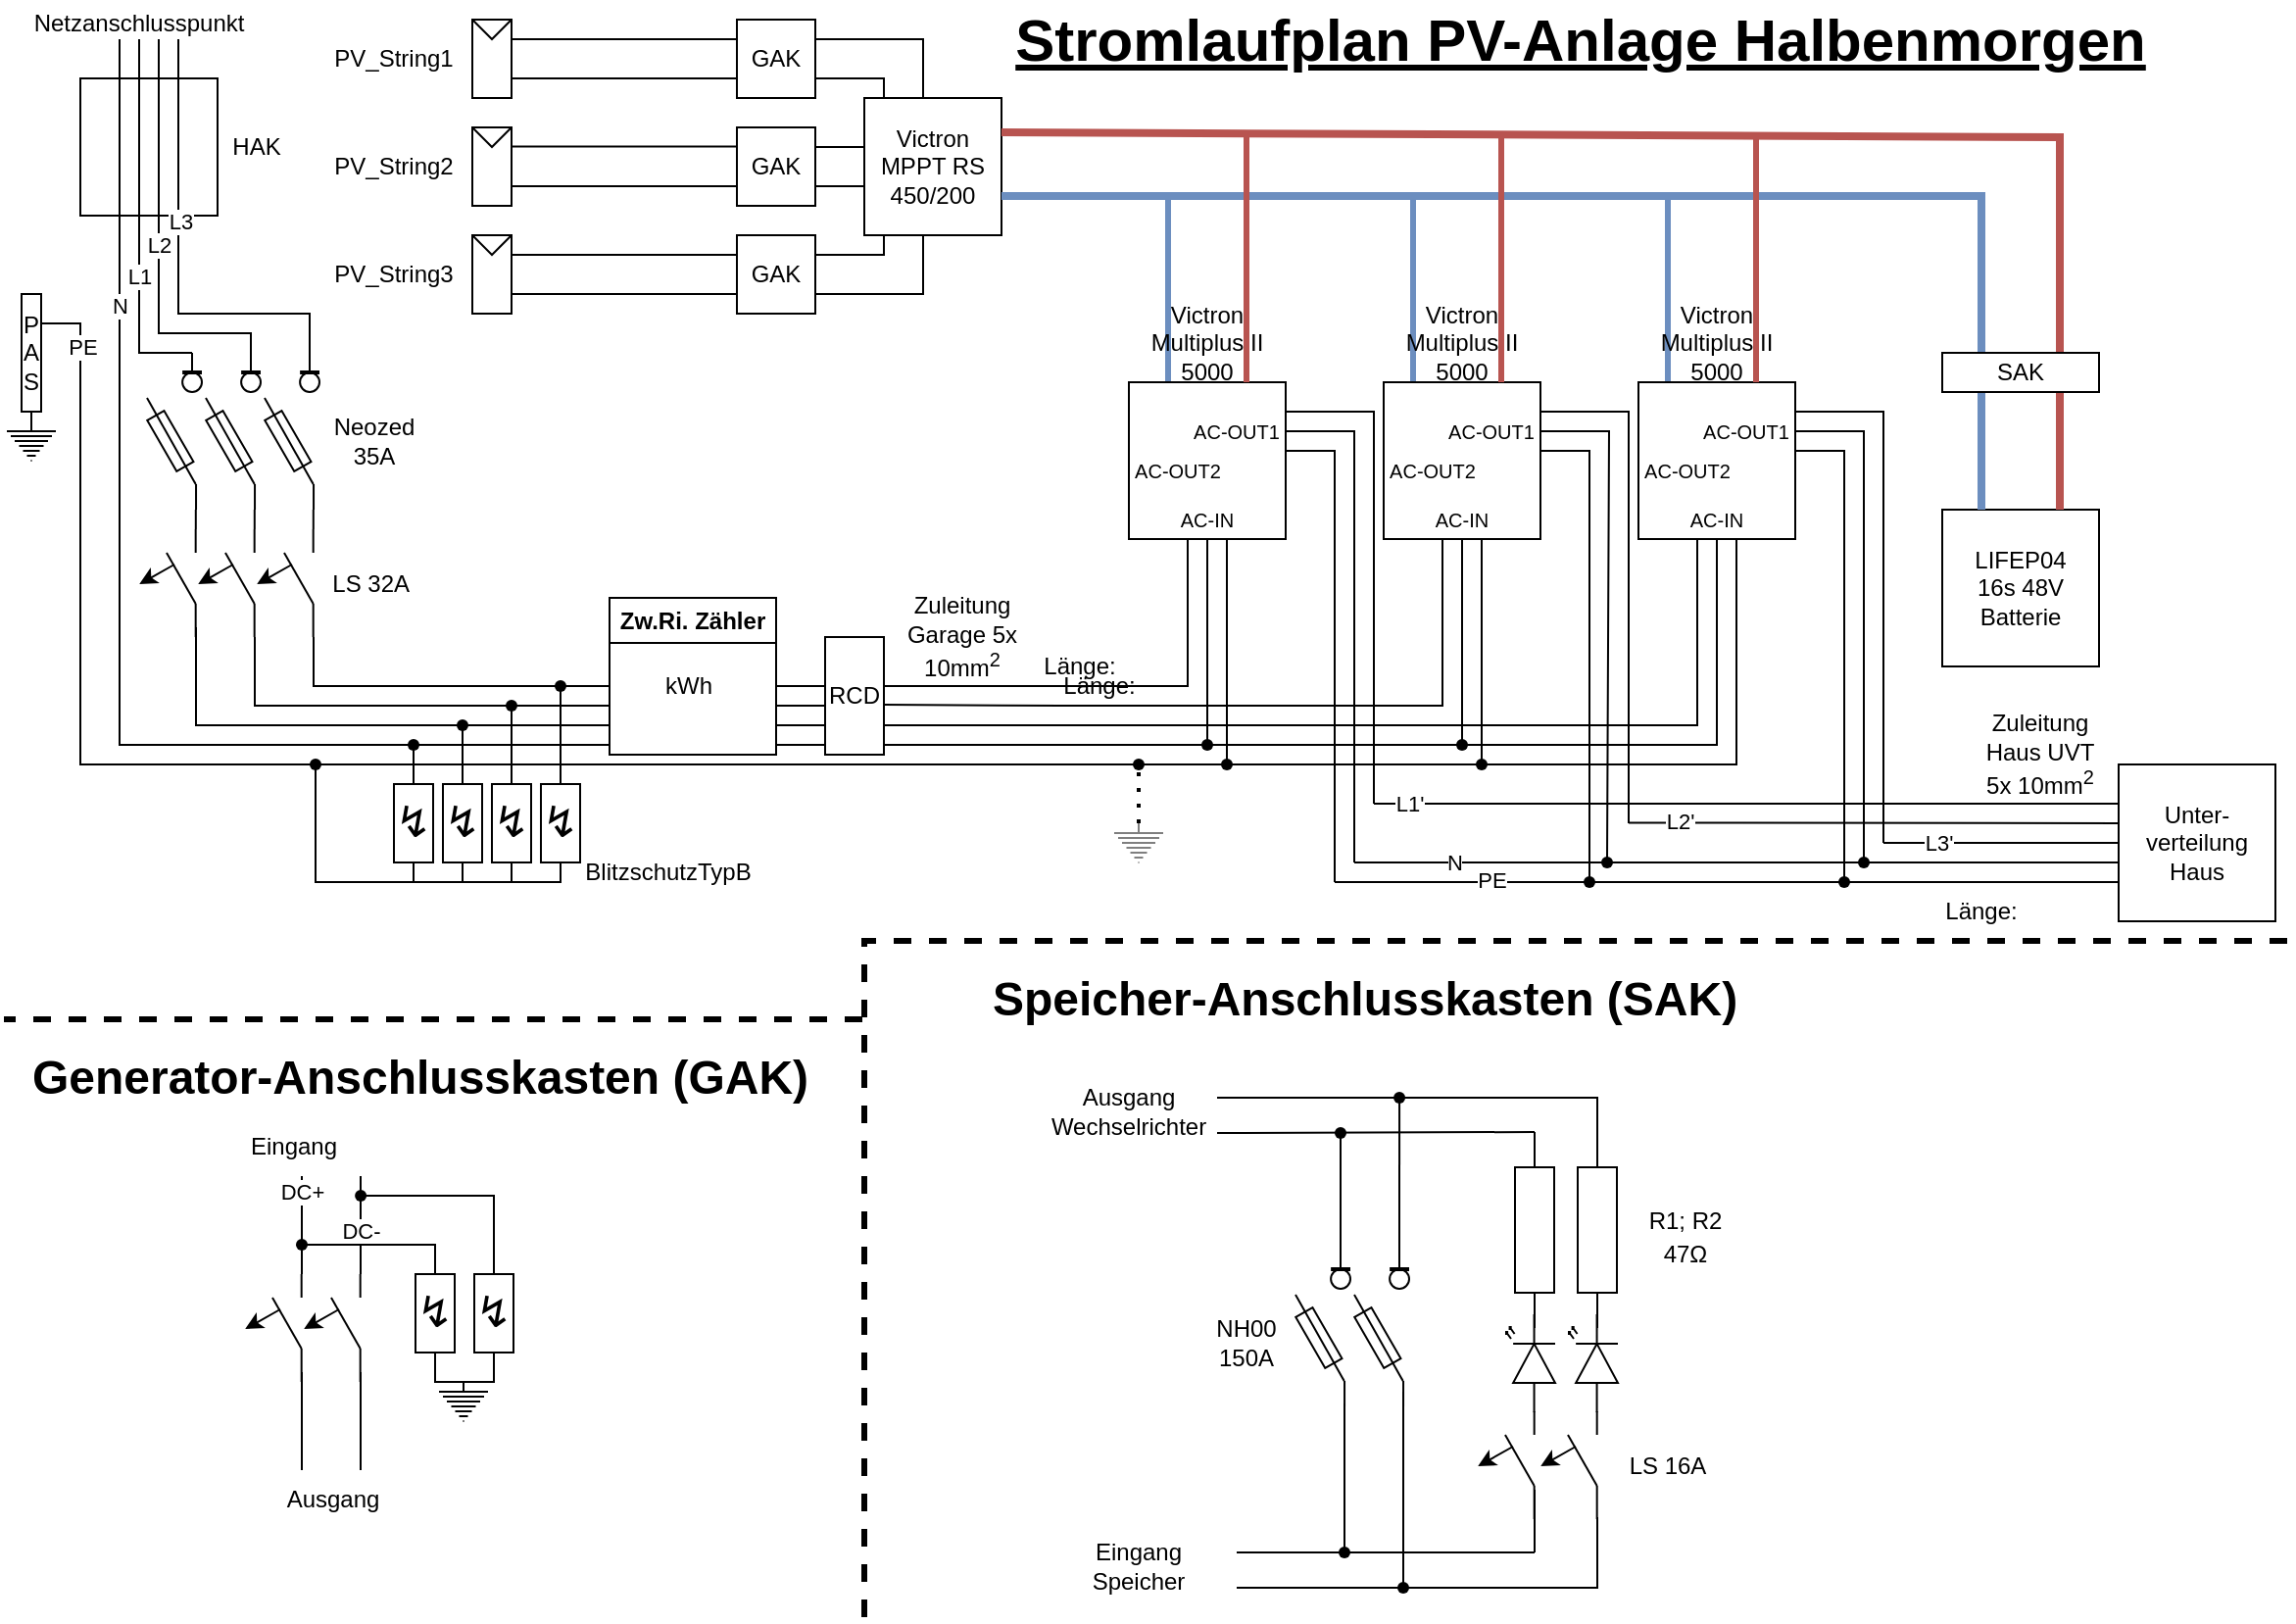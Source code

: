 <mxfile version="21.0.6" type="github">
  <diagram name="Page-1" id="16e2658f-23c8-b752-8be9-c03fbebb8bbe">
    <mxGraphModel dx="717" dy="371" grid="1" gridSize="10" guides="1" tooltips="1" connect="1" arrows="1" fold="1" page="1" pageScale="1" pageWidth="1169" pageHeight="827" background="none" math="0" shadow="0">
      <root>
        <mxCell id="0" />
        <mxCell id="1" parent="0" />
        <mxCell id="QuTBvmIOIHdLfjQirwNA-1" value="" style="whiteSpace=wrap;html=1;aspect=fixed;" vertex="1" parent="1">
          <mxGeometry x="40" y="40" width="70" height="70" as="geometry" />
        </mxCell>
        <mxCell id="QuTBvmIOIHdLfjQirwNA-2" value="" style="endArrow=none;html=1;rounded=0;" edge="1" parent="1">
          <mxGeometry width="50" height="50" relative="1" as="geometry">
            <mxPoint x="60" y="180" as="sourcePoint" />
            <mxPoint x="60" y="20" as="targetPoint" />
          </mxGeometry>
        </mxCell>
        <mxCell id="QuTBvmIOIHdLfjQirwNA-69" value="N" style="edgeLabel;html=1;align=center;verticalAlign=middle;resizable=0;points=[];" vertex="1" connectable="0" parent="QuTBvmIOIHdLfjQirwNA-2">
          <mxGeometry x="-0.696" relative="1" as="geometry">
            <mxPoint as="offset" />
          </mxGeometry>
        </mxCell>
        <mxCell id="QuTBvmIOIHdLfjQirwNA-3" value="" style="endArrow=none;html=1;rounded=0;" edge="1" parent="1">
          <mxGeometry width="50" height="50" relative="1" as="geometry">
            <mxPoint x="70" y="150" as="sourcePoint" />
            <mxPoint x="70" y="20" as="targetPoint" />
          </mxGeometry>
        </mxCell>
        <mxCell id="QuTBvmIOIHdLfjQirwNA-64" value="L1&lt;br&gt;" style="edgeLabel;html=1;align=center;verticalAlign=middle;resizable=0;points=[];" vertex="1" connectable="0" parent="QuTBvmIOIHdLfjQirwNA-3">
          <mxGeometry x="-0.851" relative="1" as="geometry">
            <mxPoint as="offset" />
          </mxGeometry>
        </mxCell>
        <mxCell id="QuTBvmIOIHdLfjQirwNA-4" value="" style="endArrow=none;html=1;rounded=0;" edge="1" parent="1">
          <mxGeometry width="50" height="50" relative="1" as="geometry">
            <mxPoint x="80" y="150" as="sourcePoint" />
            <mxPoint x="80" y="20" as="targetPoint" />
          </mxGeometry>
        </mxCell>
        <mxCell id="QuTBvmIOIHdLfjQirwNA-68" value="L2" style="edgeLabel;html=1;align=center;verticalAlign=middle;resizable=0;points=[];" vertex="1" connectable="0" parent="QuTBvmIOIHdLfjQirwNA-4">
          <mxGeometry x="-0.605" relative="1" as="geometry">
            <mxPoint as="offset" />
          </mxGeometry>
        </mxCell>
        <mxCell id="QuTBvmIOIHdLfjQirwNA-5" value="" style="endArrow=none;html=1;rounded=0;" edge="1" parent="1">
          <mxGeometry width="50" height="50" relative="1" as="geometry">
            <mxPoint x="90" y="150" as="sourcePoint" />
            <mxPoint x="90" y="20" as="targetPoint" />
          </mxGeometry>
        </mxCell>
        <mxCell id="QuTBvmIOIHdLfjQirwNA-67" value="L3" style="edgeLabel;html=1;align=center;verticalAlign=middle;resizable=0;points=[];" vertex="1" connectable="0" parent="QuTBvmIOIHdLfjQirwNA-5">
          <mxGeometry x="-0.426" y="-1" relative="1" as="geometry">
            <mxPoint as="offset" />
          </mxGeometry>
        </mxCell>
        <mxCell id="QuTBvmIOIHdLfjQirwNA-7" value="HAK" style="text;html=1;strokeColor=none;fillColor=none;align=center;verticalAlign=middle;whiteSpace=wrap;rounded=0;" vertex="1" parent="1">
          <mxGeometry x="100" y="60" width="60" height="30" as="geometry" />
        </mxCell>
        <mxCell id="QuTBvmIOIHdLfjQirwNA-46" value="" style="endArrow=none;html=1;rounded=0;" edge="1" parent="1">
          <mxGeometry width="50" height="50" relative="1" as="geometry">
            <mxPoint x="97" y="180" as="sourcePoint" />
            <mxPoint x="70" y="150" as="targetPoint" />
            <Array as="points">
              <mxPoint x="70" y="180" />
            </Array>
          </mxGeometry>
        </mxCell>
        <mxCell id="QuTBvmIOIHdLfjQirwNA-47" value="" style="endArrow=none;html=1;rounded=0;" edge="1" parent="1">
          <mxGeometry width="50" height="50" relative="1" as="geometry">
            <mxPoint x="127" y="180" as="sourcePoint" />
            <mxPoint x="80" y="150" as="targetPoint" />
            <Array as="points">
              <mxPoint x="127" y="170" />
              <mxPoint x="80" y="170" />
            </Array>
          </mxGeometry>
        </mxCell>
        <mxCell id="QuTBvmIOIHdLfjQirwNA-48" value="" style="endArrow=none;html=1;rounded=0;" edge="1" parent="1">
          <mxGeometry width="50" height="50" relative="1" as="geometry">
            <mxPoint x="157" y="190" as="sourcePoint" />
            <mxPoint x="90" y="150" as="targetPoint" />
            <Array as="points">
              <mxPoint x="157" y="160" />
              <mxPoint x="90" y="160" />
            </Array>
          </mxGeometry>
        </mxCell>
        <mxCell id="QuTBvmIOIHdLfjQirwNA-63" value="Neozed 35A" style="text;html=1;strokeColor=none;fillColor=none;align=center;verticalAlign=middle;whiteSpace=wrap;rounded=0;" vertex="1" parent="1">
          <mxGeometry x="160" y="210" width="60" height="30" as="geometry" />
        </mxCell>
        <mxCell id="QuTBvmIOIHdLfjQirwNA-75" value="" style="group" vertex="1" connectable="0" parent="1">
          <mxGeometry x="67" y="270" width="32" height="55" as="geometry" />
        </mxCell>
        <mxCell id="QuTBvmIOIHdLfjQirwNA-72" value="" style="group;rotation=-30;" vertex="1" connectable="0" parent="QuTBvmIOIHdLfjQirwNA-75">
          <mxGeometry x="6.099" y="15" width="25.742" height="30" as="geometry" />
        </mxCell>
        <mxCell id="QuTBvmIOIHdLfjQirwNA-137" value="" style="group" vertex="1" connectable="0" parent="QuTBvmIOIHdLfjQirwNA-72">
          <mxGeometry x="-2.97" y="-3" width="28.712" height="26" as="geometry" />
        </mxCell>
        <mxCell id="QuTBvmIOIHdLfjQirwNA-70" value="" style="endArrow=none;html=1;rounded=0;" edge="1" parent="QuTBvmIOIHdLfjQirwNA-137">
          <mxGeometry width="50" height="50" relative="1" as="geometry">
            <mxPoint x="28.712" y="26" as="sourcePoint" />
            <mxPoint x="13.861" as="targetPoint" />
          </mxGeometry>
        </mxCell>
        <mxCell id="QuTBvmIOIHdLfjQirwNA-71" value="" style="endArrow=classic;html=1;rounded=0;" edge="1" parent="QuTBvmIOIHdLfjQirwNA-137">
          <mxGeometry width="50" height="50" relative="1" as="geometry">
            <mxPoint x="17.822" y="6" as="sourcePoint" />
            <mxPoint y="16" as="targetPoint" />
          </mxGeometry>
        </mxCell>
        <mxCell id="QuTBvmIOIHdLfjQirwNA-73" value="" style="endArrow=none;html=1;rounded=0;" edge="1" parent="QuTBvmIOIHdLfjQirwNA-75">
          <mxGeometry width="50" height="50" relative="1" as="geometry">
            <mxPoint x="31.841" y="38" as="sourcePoint" />
            <mxPoint x="31.841" y="55" as="targetPoint" />
          </mxGeometry>
        </mxCell>
        <mxCell id="QuTBvmIOIHdLfjQirwNA-74" value="" style="endArrow=none;html=1;rounded=0;" edge="1" parent="QuTBvmIOIHdLfjQirwNA-75">
          <mxGeometry width="50" height="50" relative="1" as="geometry">
            <mxPoint x="31.841" y="12" as="sourcePoint" />
            <mxPoint x="31.841" as="targetPoint" />
          </mxGeometry>
        </mxCell>
        <mxCell id="QuTBvmIOIHdLfjQirwNA-76" value="" style="endArrow=none;html=1;rounded=0;" edge="1" parent="1">
          <mxGeometry width="50" height="50" relative="1" as="geometry">
            <mxPoint x="98.9" y="270" as="sourcePoint" />
            <mxPoint x="98.9" y="260" as="targetPoint" />
          </mxGeometry>
        </mxCell>
        <mxCell id="QuTBvmIOIHdLfjQirwNA-77" value="" style="group" vertex="1" connectable="0" parent="1">
          <mxGeometry x="97" y="270" width="32" height="55" as="geometry" />
        </mxCell>
        <mxCell id="QuTBvmIOIHdLfjQirwNA-78" value="" style="group;rotation=-30;" vertex="1" connectable="0" parent="QuTBvmIOIHdLfjQirwNA-77">
          <mxGeometry x="6.099" y="15" width="19.802" height="30" as="geometry" />
        </mxCell>
        <mxCell id="QuTBvmIOIHdLfjQirwNA-79" value="" style="endArrow=none;html=1;rounded=0;" edge="1" parent="QuTBvmIOIHdLfjQirwNA-78">
          <mxGeometry width="50" height="50" relative="1" as="geometry">
            <mxPoint x="25.742" y="23" as="sourcePoint" />
            <mxPoint x="10.891" y="-3" as="targetPoint" />
          </mxGeometry>
        </mxCell>
        <mxCell id="QuTBvmIOIHdLfjQirwNA-80" value="" style="endArrow=classic;html=1;rounded=0;" edge="1" parent="QuTBvmIOIHdLfjQirwNA-78">
          <mxGeometry width="50" height="50" relative="1" as="geometry">
            <mxPoint x="14.851" y="3" as="sourcePoint" />
            <mxPoint x="-2.97" y="13" as="targetPoint" />
          </mxGeometry>
        </mxCell>
        <mxCell id="QuTBvmIOIHdLfjQirwNA-81" value="" style="endArrow=none;html=1;rounded=0;" edge="1" parent="QuTBvmIOIHdLfjQirwNA-77">
          <mxGeometry width="50" height="50" relative="1" as="geometry">
            <mxPoint x="31.841" y="38" as="sourcePoint" />
            <mxPoint x="31.841" y="55" as="targetPoint" />
          </mxGeometry>
        </mxCell>
        <mxCell id="QuTBvmIOIHdLfjQirwNA-82" value="" style="endArrow=none;html=1;rounded=0;" edge="1" parent="QuTBvmIOIHdLfjQirwNA-77">
          <mxGeometry width="50" height="50" relative="1" as="geometry">
            <mxPoint x="31.841" y="12" as="sourcePoint" />
            <mxPoint x="31.841" as="targetPoint" />
          </mxGeometry>
        </mxCell>
        <mxCell id="QuTBvmIOIHdLfjQirwNA-89" value="" style="endArrow=none;html=1;rounded=0;" edge="1" parent="1">
          <mxGeometry width="50" height="50" relative="1" as="geometry">
            <mxPoint x="158.9" y="270" as="sourcePoint" />
            <mxPoint x="158.9" y="260" as="targetPoint" />
          </mxGeometry>
        </mxCell>
        <mxCell id="QuTBvmIOIHdLfjQirwNA-90" value="" style="endArrow=none;html=1;rounded=0;" edge="1" parent="1">
          <mxGeometry width="50" height="50" relative="1" as="geometry">
            <mxPoint x="128.9" y="270" as="sourcePoint" />
            <mxPoint x="128.9" y="260" as="targetPoint" />
          </mxGeometry>
        </mxCell>
        <mxCell id="QuTBvmIOIHdLfjQirwNA-91" value="" style="endArrow=none;html=1;rounded=0;" edge="1" parent="1">
          <mxGeometry width="50" height="50" relative="1" as="geometry">
            <mxPoint x="60" y="320" as="sourcePoint" />
            <mxPoint x="60" y="180" as="targetPoint" />
          </mxGeometry>
        </mxCell>
        <mxCell id="QuTBvmIOIHdLfjQirwNA-92" value="P A S" style="rounded=0;whiteSpace=wrap;html=1;" vertex="1" parent="1">
          <mxGeometry x="10" y="150" width="10" height="60" as="geometry" />
        </mxCell>
        <mxCell id="QuTBvmIOIHdLfjQirwNA-97" value="" style="pointerEvents=1;verticalLabelPosition=bottom;shadow=0;dashed=0;align=center;html=1;verticalAlign=top;shape=mxgraph.electrical.signal_sources.protective_earth;" vertex="1" parent="1">
          <mxGeometry x="2.5" y="215" width="25" height="20" as="geometry" />
        </mxCell>
        <mxCell id="QuTBvmIOIHdLfjQirwNA-98" value="" style="endArrow=none;html=1;rounded=0;exitX=0.5;exitY=0;exitDx=0;exitDy=0;exitPerimeter=0;entryX=0.5;entryY=1;entryDx=0;entryDy=0;" edge="1" parent="1" source="QuTBvmIOIHdLfjQirwNA-97" target="QuTBvmIOIHdLfjQirwNA-92">
          <mxGeometry width="50" height="50" relative="1" as="geometry">
            <mxPoint x="160" y="240" as="sourcePoint" />
            <mxPoint x="210" y="190" as="targetPoint" />
          </mxGeometry>
        </mxCell>
        <mxCell id="QuTBvmIOIHdLfjQirwNA-99" value="" style="endArrow=none;html=1;rounded=0;entryX=1;entryY=0.25;entryDx=0;entryDy=0;" edge="1" parent="1" target="QuTBvmIOIHdLfjQirwNA-92">
          <mxGeometry width="50" height="50" relative="1" as="geometry">
            <mxPoint x="40" y="320" as="sourcePoint" />
            <mxPoint x="210" y="190" as="targetPoint" />
            <Array as="points">
              <mxPoint x="40" y="165" />
            </Array>
          </mxGeometry>
        </mxCell>
        <mxCell id="QuTBvmIOIHdLfjQirwNA-100" value="PE" style="edgeLabel;html=1;align=center;verticalAlign=middle;resizable=0;points=[];" vertex="1" connectable="0" parent="QuTBvmIOIHdLfjQirwNA-99">
          <mxGeometry x="0.642" y="-1" relative="1" as="geometry">
            <mxPoint as="offset" />
          </mxGeometry>
        </mxCell>
        <mxCell id="QuTBvmIOIHdLfjQirwNA-101" value="" style="endArrow=none;html=1;rounded=0;" edge="1" parent="1">
          <mxGeometry width="50" height="50" relative="1" as="geometry">
            <mxPoint x="200" y="350" as="sourcePoint" />
            <mxPoint x="159" y="325" as="targetPoint" />
            <Array as="points">
              <mxPoint x="159" y="350" />
            </Array>
          </mxGeometry>
        </mxCell>
        <mxCell id="QuTBvmIOIHdLfjQirwNA-102" value="" style="endArrow=none;html=1;rounded=0;" edge="1" parent="1">
          <mxGeometry width="50" height="50" relative="1" as="geometry">
            <mxPoint x="200" y="360" as="sourcePoint" />
            <mxPoint x="129" y="325" as="targetPoint" />
            <Array as="points">
              <mxPoint x="129" y="360" />
            </Array>
          </mxGeometry>
        </mxCell>
        <mxCell id="QuTBvmIOIHdLfjQirwNA-103" value="" style="endArrow=none;html=1;rounded=0;" edge="1" parent="1">
          <mxGeometry width="50" height="50" relative="1" as="geometry">
            <mxPoint x="200" y="370" as="sourcePoint" />
            <mxPoint x="99" y="320" as="targetPoint" />
            <Array as="points">
              <mxPoint x="99" y="370" />
            </Array>
          </mxGeometry>
        </mxCell>
        <mxCell id="QuTBvmIOIHdLfjQirwNA-104" value="" style="endArrow=none;html=1;rounded=0;" edge="1" parent="1">
          <mxGeometry width="50" height="50" relative="1" as="geometry">
            <mxPoint x="200" y="380" as="sourcePoint" />
            <mxPoint x="60" y="320" as="targetPoint" />
            <Array as="points">
              <mxPoint x="60" y="380" />
            </Array>
          </mxGeometry>
        </mxCell>
        <mxCell id="QuTBvmIOIHdLfjQirwNA-105" value="" style="endArrow=none;html=1;rounded=0;" edge="1" parent="1">
          <mxGeometry width="50" height="50" relative="1" as="geometry">
            <mxPoint x="540" y="390" as="sourcePoint" />
            <mxPoint x="40" y="320" as="targetPoint" />
            <Array as="points">
              <mxPoint x="40" y="390" />
            </Array>
          </mxGeometry>
        </mxCell>
        <mxCell id="QuTBvmIOIHdLfjQirwNA-106" value="&lt;font style=&quot;font-size: 22px;&quot;&gt;↯&lt;/font&gt;" style="rounded=0;whiteSpace=wrap;html=1;" vertex="1" parent="1">
          <mxGeometry x="200" y="400" width="20" height="40" as="geometry" />
        </mxCell>
        <mxCell id="QuTBvmIOIHdLfjQirwNA-107" value="&lt;font style=&quot;font-size: 22px;&quot;&gt;↯&lt;/font&gt;" style="rounded=0;whiteSpace=wrap;html=1;" vertex="1" parent="1">
          <mxGeometry x="225" y="400" width="20" height="40" as="geometry" />
        </mxCell>
        <mxCell id="QuTBvmIOIHdLfjQirwNA-108" value="&lt;font style=&quot;font-size: 22px;&quot;&gt;↯&lt;/font&gt;" style="rounded=0;whiteSpace=wrap;html=1;" vertex="1" parent="1">
          <mxGeometry x="250" y="400" width="20" height="40" as="geometry" />
        </mxCell>
        <mxCell id="QuTBvmIOIHdLfjQirwNA-109" value="&lt;font style=&quot;font-size: 22px;&quot;&gt;↯&lt;/font&gt;" style="rounded=0;whiteSpace=wrap;html=1;" vertex="1" parent="1">
          <mxGeometry x="275" y="400" width="20" height="40" as="geometry" />
        </mxCell>
        <mxCell id="QuTBvmIOIHdLfjQirwNA-110" value="" style="endArrow=none;html=1;rounded=0;exitDx=0;exitDy=0;startArrow=none;" edge="1" parent="1" source="QuTBvmIOIHdLfjQirwNA-111">
          <mxGeometry width="50" height="50" relative="1" as="geometry">
            <mxPoint x="160" y="360" as="sourcePoint" />
            <mxPoint x="200" y="380" as="targetPoint" />
            <Array as="points" />
          </mxGeometry>
        </mxCell>
        <mxCell id="QuTBvmIOIHdLfjQirwNA-112" value="" style="endArrow=none;html=1;rounded=0;exitX=0.5;exitY=0;exitDx=0;exitDy=0;" edge="1" parent="1" source="QuTBvmIOIHdLfjQirwNA-106" target="QuTBvmIOIHdLfjQirwNA-111">
          <mxGeometry width="50" height="50" relative="1" as="geometry">
            <mxPoint x="210" y="400" as="sourcePoint" />
            <mxPoint x="200" y="380" as="targetPoint" />
            <Array as="points">
              <mxPoint x="210" y="380" />
            </Array>
          </mxGeometry>
        </mxCell>
        <mxCell id="QuTBvmIOIHdLfjQirwNA-111" value="" style="shape=waypoint;sketch=0;fillStyle=solid;size=6;pointerEvents=1;points=[];fillColor=none;resizable=0;rotatable=0;perimeter=centerPerimeter;snapToPoint=1;" vertex="1" parent="1">
          <mxGeometry x="200" y="370" width="20" height="20" as="geometry" />
        </mxCell>
        <mxCell id="QuTBvmIOIHdLfjQirwNA-113" value="" style="shape=waypoint;sketch=0;fillStyle=solid;size=6;pointerEvents=1;points=[];fillColor=none;resizable=0;rotatable=0;perimeter=centerPerimeter;snapToPoint=1;" vertex="1" parent="1">
          <mxGeometry x="225" y="360" width="20" height="20" as="geometry" />
        </mxCell>
        <mxCell id="QuTBvmIOIHdLfjQirwNA-114" value="" style="shape=waypoint;sketch=0;fillStyle=solid;size=6;pointerEvents=1;points=[];fillColor=none;resizable=0;rotatable=0;perimeter=centerPerimeter;snapToPoint=1;" vertex="1" parent="1">
          <mxGeometry x="250" y="350" width="20" height="20" as="geometry" />
        </mxCell>
        <mxCell id="QuTBvmIOIHdLfjQirwNA-115" value="" style="shape=waypoint;sketch=0;fillStyle=solid;size=6;pointerEvents=1;points=[];fillColor=none;resizable=0;rotatable=0;perimeter=centerPerimeter;snapToPoint=1;" vertex="1" parent="1">
          <mxGeometry x="275" y="340" width="20" height="20" as="geometry" />
        </mxCell>
        <mxCell id="QuTBvmIOIHdLfjQirwNA-116" value="" style="endArrow=none;html=1;rounded=0;entryX=0.25;entryY=0.5;entryDx=0;entryDy=0;entryPerimeter=0;" edge="1" parent="1" target="QuTBvmIOIHdLfjQirwNA-115">
          <mxGeometry width="50" height="50" relative="1" as="geometry">
            <mxPoint x="200" y="350" as="sourcePoint" />
            <mxPoint x="210" y="310" as="targetPoint" />
          </mxGeometry>
        </mxCell>
        <mxCell id="QuTBvmIOIHdLfjQirwNA-117" value="" style="endArrow=none;html=1;rounded=0;entryX=0.5;entryY=0;entryDx=0;entryDy=0;" edge="1" parent="1" source="QuTBvmIOIHdLfjQirwNA-115" target="QuTBvmIOIHdLfjQirwNA-109">
          <mxGeometry width="50" height="50" relative="1" as="geometry">
            <mxPoint x="160" y="360" as="sourcePoint" />
            <mxPoint x="210" y="310" as="targetPoint" />
          </mxGeometry>
        </mxCell>
        <mxCell id="QuTBvmIOIHdLfjQirwNA-118" value="" style="endArrow=none;html=1;rounded=0;entryX=0.5;entryY=0;entryDx=0;entryDy=0;" edge="1" parent="1" source="QuTBvmIOIHdLfjQirwNA-113" target="QuTBvmIOIHdLfjQirwNA-107">
          <mxGeometry width="50" height="50" relative="1" as="geometry">
            <mxPoint x="160" y="360" as="sourcePoint" />
            <mxPoint x="210" y="310" as="targetPoint" />
          </mxGeometry>
        </mxCell>
        <mxCell id="QuTBvmIOIHdLfjQirwNA-119" value="" style="endArrow=none;html=1;rounded=0;" edge="1" parent="1" target="QuTBvmIOIHdLfjQirwNA-113">
          <mxGeometry width="50" height="50" relative="1" as="geometry">
            <mxPoint x="200" y="370" as="sourcePoint" />
            <mxPoint x="210" y="310" as="targetPoint" />
          </mxGeometry>
        </mxCell>
        <mxCell id="QuTBvmIOIHdLfjQirwNA-120" value="" style="endArrow=none;html=1;rounded=0;" edge="1" parent="1" target="QuTBvmIOIHdLfjQirwNA-114">
          <mxGeometry width="50" height="50" relative="1" as="geometry">
            <mxPoint x="200" y="360" as="sourcePoint" />
            <mxPoint x="210" y="310" as="targetPoint" />
          </mxGeometry>
        </mxCell>
        <mxCell id="QuTBvmIOIHdLfjQirwNA-121" value="" style="endArrow=none;html=1;rounded=0;entryX=0.5;entryY=0;entryDx=0;entryDy=0;exitX=0.55;exitY=0.617;exitDx=0;exitDy=0;exitPerimeter=0;" edge="1" parent="1" source="QuTBvmIOIHdLfjQirwNA-114" target="QuTBvmIOIHdLfjQirwNA-108">
          <mxGeometry width="50" height="50" relative="1" as="geometry">
            <mxPoint x="160" y="360" as="sourcePoint" />
            <mxPoint x="210" y="310" as="targetPoint" />
          </mxGeometry>
        </mxCell>
        <mxCell id="QuTBvmIOIHdLfjQirwNA-122" value="" style="endArrow=none;html=1;rounded=0;entryX=0.5;entryY=1;entryDx=0;entryDy=0;startArrow=none;" edge="1" parent="1" source="QuTBvmIOIHdLfjQirwNA-132" target="QuTBvmIOIHdLfjQirwNA-109">
          <mxGeometry width="50" height="50" relative="1" as="geometry">
            <mxPoint x="160" y="390" as="sourcePoint" />
            <mxPoint x="160" y="450" as="targetPoint" />
            <Array as="points">
              <mxPoint x="160" y="450" />
              <mxPoint x="285" y="450" />
            </Array>
          </mxGeometry>
        </mxCell>
        <mxCell id="QuTBvmIOIHdLfjQirwNA-123" value="" style="endArrow=none;html=1;rounded=0;entryX=0.5;entryY=1;entryDx=0;entryDy=0;" edge="1" parent="1" target="QuTBvmIOIHdLfjQirwNA-108">
          <mxGeometry width="50" height="50" relative="1" as="geometry">
            <mxPoint x="260" y="450" as="sourcePoint" />
            <mxPoint x="210" y="360" as="targetPoint" />
          </mxGeometry>
        </mxCell>
        <mxCell id="QuTBvmIOIHdLfjQirwNA-124" value="" style="endArrow=none;html=1;rounded=0;entryX=0.5;entryY=1;entryDx=0;entryDy=0;" edge="1" parent="1" target="QuTBvmIOIHdLfjQirwNA-107">
          <mxGeometry width="50" height="50" relative="1" as="geometry">
            <mxPoint x="235" y="450" as="sourcePoint" />
            <mxPoint x="210" y="360" as="targetPoint" />
          </mxGeometry>
        </mxCell>
        <mxCell id="QuTBvmIOIHdLfjQirwNA-125" value="" style="endArrow=none;html=1;rounded=0;entryX=0.5;entryY=1;entryDx=0;entryDy=0;" edge="1" parent="1" target="QuTBvmIOIHdLfjQirwNA-106">
          <mxGeometry width="50" height="50" relative="1" as="geometry">
            <mxPoint x="210" y="450" as="sourcePoint" />
            <mxPoint x="210" y="360" as="targetPoint" />
          </mxGeometry>
        </mxCell>
        <mxCell id="QuTBvmIOIHdLfjQirwNA-127" value="Zw.Ri. Zähler" style="swimlane;whiteSpace=wrap;html=1;" vertex="1" parent="1">
          <mxGeometry x="310" y="305" width="85" height="80" as="geometry">
            <mxRectangle x="310" y="305" width="110" height="30" as="alternateBounds" />
          </mxGeometry>
        </mxCell>
        <mxCell id="QuTBvmIOIHdLfjQirwNA-128" value="" style="endArrow=none;html=1;rounded=0;" edge="1" parent="1">
          <mxGeometry width="50" height="50" relative="1" as="geometry">
            <mxPoint x="285" y="350" as="sourcePoint" />
            <mxPoint x="310" y="350" as="targetPoint" />
          </mxGeometry>
        </mxCell>
        <mxCell id="QuTBvmIOIHdLfjQirwNA-129" value="" style="endArrow=none;html=1;rounded=0;" edge="1" parent="1">
          <mxGeometry width="50" height="50" relative="1" as="geometry">
            <mxPoint x="310" y="360" as="sourcePoint" />
            <mxPoint x="260" y="360" as="targetPoint" />
          </mxGeometry>
        </mxCell>
        <mxCell id="QuTBvmIOIHdLfjQirwNA-130" value="" style="endArrow=none;html=1;rounded=0;" edge="1" parent="1" source="QuTBvmIOIHdLfjQirwNA-113">
          <mxGeometry width="50" height="50" relative="1" as="geometry">
            <mxPoint x="160" y="340" as="sourcePoint" />
            <mxPoint x="310" y="370" as="targetPoint" />
          </mxGeometry>
        </mxCell>
        <mxCell id="QuTBvmIOIHdLfjQirwNA-131" value="" style="endArrow=none;html=1;rounded=0;exitX=0.4;exitY=0.517;exitDx=0;exitDy=0;exitPerimeter=0;" edge="1" parent="1" source="QuTBvmIOIHdLfjQirwNA-111">
          <mxGeometry width="50" height="50" relative="1" as="geometry">
            <mxPoint x="160" y="350" as="sourcePoint" />
            <mxPoint x="310" y="380" as="targetPoint" />
          </mxGeometry>
        </mxCell>
        <mxCell id="QuTBvmIOIHdLfjQirwNA-133" value="" style="endArrow=none;html=1;rounded=0;entryDx=0;entryDy=0;" edge="1" parent="1" target="QuTBvmIOIHdLfjQirwNA-132">
          <mxGeometry width="50" height="50" relative="1" as="geometry">
            <mxPoint x="160" y="390" as="sourcePoint" />
            <mxPoint x="285" y="440" as="targetPoint" />
            <Array as="points" />
          </mxGeometry>
        </mxCell>
        <mxCell id="QuTBvmIOIHdLfjQirwNA-132" value="" style="shape=waypoint;sketch=0;fillStyle=solid;size=6;pointerEvents=1;points=[];fillColor=none;resizable=0;rotatable=0;perimeter=centerPerimeter;snapToPoint=1;" vertex="1" parent="1">
          <mxGeometry x="150" y="380" width="20" height="20" as="geometry" />
        </mxCell>
        <mxCell id="QuTBvmIOIHdLfjQirwNA-134" value="BlitzschutzTypB" style="text;html=1;strokeColor=none;fillColor=none;align=center;verticalAlign=middle;whiteSpace=wrap;rounded=0;" vertex="1" parent="1">
          <mxGeometry x="310" y="430" width="60" height="30" as="geometry" />
        </mxCell>
        <mxCell id="QuTBvmIOIHdLfjQirwNA-135" value="kWh" style="text;html=1;align=center;verticalAlign=middle;resizable=0;points=[];autosize=1;strokeColor=none;fillColor=none;" vertex="1" parent="1">
          <mxGeometry x="325" y="335" width="50" height="30" as="geometry" />
        </mxCell>
        <mxCell id="QuTBvmIOIHdLfjQirwNA-136" value="LS 32A&amp;nbsp;" style="text;html=1;strokeColor=none;fillColor=none;align=center;verticalAlign=middle;whiteSpace=wrap;rounded=0;" vertex="1" parent="1">
          <mxGeometry x="160" y="282.5" width="60" height="30" as="geometry" />
        </mxCell>
        <mxCell id="QuTBvmIOIHdLfjQirwNA-138" value="" style="group" vertex="1" connectable="0" parent="1">
          <mxGeometry x="127" y="270" width="32" height="55" as="geometry" />
        </mxCell>
        <mxCell id="QuTBvmIOIHdLfjQirwNA-139" value="" style="group;rotation=-30;" vertex="1" connectable="0" parent="QuTBvmIOIHdLfjQirwNA-138">
          <mxGeometry x="6.099" y="15" width="19.802" height="30" as="geometry" />
        </mxCell>
        <mxCell id="QuTBvmIOIHdLfjQirwNA-140" value="" style="endArrow=none;html=1;rounded=0;" edge="1" parent="QuTBvmIOIHdLfjQirwNA-139">
          <mxGeometry width="50" height="50" relative="1" as="geometry">
            <mxPoint x="25.742" y="23" as="sourcePoint" />
            <mxPoint x="10.891" y="-3" as="targetPoint" />
          </mxGeometry>
        </mxCell>
        <mxCell id="QuTBvmIOIHdLfjQirwNA-141" value="" style="endArrow=classic;html=1;rounded=0;" edge="1" parent="QuTBvmIOIHdLfjQirwNA-139">
          <mxGeometry width="50" height="50" relative="1" as="geometry">
            <mxPoint x="14.851" y="3" as="sourcePoint" />
            <mxPoint x="-2.97" y="13" as="targetPoint" />
          </mxGeometry>
        </mxCell>
        <mxCell id="QuTBvmIOIHdLfjQirwNA-142" value="" style="endArrow=none;html=1;rounded=0;" edge="1" parent="QuTBvmIOIHdLfjQirwNA-138">
          <mxGeometry width="50" height="50" relative="1" as="geometry">
            <mxPoint x="31.841" y="38" as="sourcePoint" />
            <mxPoint x="31.841" y="55" as="targetPoint" />
          </mxGeometry>
        </mxCell>
        <mxCell id="QuTBvmIOIHdLfjQirwNA-143" value="" style="endArrow=none;html=1;rounded=0;" edge="1" parent="QuTBvmIOIHdLfjQirwNA-138">
          <mxGeometry width="50" height="50" relative="1" as="geometry">
            <mxPoint x="31.841" y="12" as="sourcePoint" />
            <mxPoint x="31.841" as="targetPoint" />
          </mxGeometry>
        </mxCell>
        <mxCell id="QuTBvmIOIHdLfjQirwNA-145" value="RCD" style="rounded=0;whiteSpace=wrap;html=1;" vertex="1" parent="1">
          <mxGeometry x="420" y="325" width="30" height="60" as="geometry" />
        </mxCell>
        <mxCell id="QuTBvmIOIHdLfjQirwNA-147" value="" style="endArrow=none;html=1;rounded=0;" edge="1" parent="1">
          <mxGeometry width="50" height="50" relative="1" as="geometry">
            <mxPoint x="395" y="350" as="sourcePoint" />
            <mxPoint x="420" y="350" as="targetPoint" />
          </mxGeometry>
        </mxCell>
        <mxCell id="QuTBvmIOIHdLfjQirwNA-148" value="" style="endArrow=none;html=1;rounded=0;" edge="1" parent="1">
          <mxGeometry width="50" height="50" relative="1" as="geometry">
            <mxPoint x="395" y="360" as="sourcePoint" />
            <mxPoint x="420" y="360" as="targetPoint" />
          </mxGeometry>
        </mxCell>
        <mxCell id="QuTBvmIOIHdLfjQirwNA-149" value="" style="endArrow=none;html=1;rounded=0;" edge="1" parent="1">
          <mxGeometry width="50" height="50" relative="1" as="geometry">
            <mxPoint x="395" y="370" as="sourcePoint" />
            <mxPoint x="420" y="370" as="targetPoint" />
          </mxGeometry>
        </mxCell>
        <mxCell id="QuTBvmIOIHdLfjQirwNA-150" value="" style="endArrow=none;html=1;rounded=0;" edge="1" parent="1">
          <mxGeometry width="50" height="50" relative="1" as="geometry">
            <mxPoint x="395" y="380" as="sourcePoint" />
            <mxPoint x="420" y="380" as="targetPoint" />
          </mxGeometry>
        </mxCell>
        <mxCell id="QuTBvmIOIHdLfjQirwNA-152" value="" style="endArrow=none;html=1;rounded=0;" edge="1" parent="1">
          <mxGeometry width="50" height="50" relative="1" as="geometry">
            <mxPoint x="450" y="380" as="sourcePoint" />
            <mxPoint x="540" y="380" as="targetPoint" />
          </mxGeometry>
        </mxCell>
        <mxCell id="QuTBvmIOIHdLfjQirwNA-153" value="" style="endArrow=none;html=1;rounded=0;" edge="1" parent="1">
          <mxGeometry width="50" height="50" relative="1" as="geometry">
            <mxPoint x="450" y="370" as="sourcePoint" />
            <mxPoint x="540" y="370" as="targetPoint" />
          </mxGeometry>
        </mxCell>
        <mxCell id="QuTBvmIOIHdLfjQirwNA-154" value="" style="endArrow=none;html=1;rounded=0;" edge="1" parent="1">
          <mxGeometry width="50" height="50" relative="1" as="geometry">
            <mxPoint x="450" y="359.5" as="sourcePoint" />
            <mxPoint x="540" y="360" as="targetPoint" />
          </mxGeometry>
        </mxCell>
        <mxCell id="QuTBvmIOIHdLfjQirwNA-155" value="" style="endArrow=none;html=1;rounded=0;" edge="1" parent="1">
          <mxGeometry width="50" height="50" relative="1" as="geometry">
            <mxPoint x="450" y="350" as="sourcePoint" />
            <mxPoint x="540" y="350" as="targetPoint" />
          </mxGeometry>
        </mxCell>
        <mxCell id="QuTBvmIOIHdLfjQirwNA-156" value="Zuleitung Garage 5x 10mm&lt;sup&gt;2&lt;/sup&gt;" style="text;html=1;strokeColor=none;fillColor=none;align=center;verticalAlign=middle;whiteSpace=wrap;rounded=0;" vertex="1" parent="1">
          <mxGeometry x="460" y="310" width="60" height="30" as="geometry" />
        </mxCell>
        <mxCell id="QuTBvmIOIHdLfjQirwNA-209" value="" style="endArrow=none;html=1;rounded=0;" edge="1" parent="1">
          <mxGeometry width="50" height="50" relative="1" as="geometry">
            <mxPoint x="540" y="350" as="sourcePoint" />
            <mxPoint x="595" y="350" as="targetPoint" />
            <Array as="points" />
          </mxGeometry>
        </mxCell>
        <mxCell id="QuTBvmIOIHdLfjQirwNA-210" value="" style="endArrow=none;html=1;rounded=0;" edge="1" parent="1">
          <mxGeometry width="50" height="50" relative="1" as="geometry">
            <mxPoint x="594" y="350" as="sourcePoint" />
            <mxPoint x="605" y="330" as="targetPoint" />
            <Array as="points">
              <mxPoint x="605" y="350" />
            </Array>
          </mxGeometry>
        </mxCell>
        <mxCell id="QuTBvmIOIHdLfjQirwNA-211" value="" style="endArrow=none;html=1;rounded=0;" edge="1" parent="1">
          <mxGeometry width="50" height="50" relative="1" as="geometry">
            <mxPoint x="540" y="380" as="sourcePoint" />
            <mxPoint x="615" y="330" as="targetPoint" />
            <Array as="points">
              <mxPoint x="615" y="380" />
            </Array>
          </mxGeometry>
        </mxCell>
        <mxCell id="QuTBvmIOIHdLfjQirwNA-212" value="" style="endArrow=none;html=1;rounded=0;startArrow=none;" edge="1" parent="1" source="QuTBvmIOIHdLfjQirwNA-360">
          <mxGeometry width="50" height="50" relative="1" as="geometry">
            <mxPoint x="540" y="390" as="sourcePoint" />
            <mxPoint x="625" y="330" as="targetPoint" />
            <Array as="points">
              <mxPoint x="625" y="390" />
            </Array>
          </mxGeometry>
        </mxCell>
        <mxCell id="QuTBvmIOIHdLfjQirwNA-213" value="" style="endArrow=none;html=1;rounded=0;" edge="1" parent="1">
          <mxGeometry width="50" height="50" relative="1" as="geometry">
            <mxPoint x="540" y="360" as="sourcePoint" />
            <mxPoint x="735" y="330" as="targetPoint" />
            <Array as="points">
              <mxPoint x="735" y="360" />
            </Array>
          </mxGeometry>
        </mxCell>
        <mxCell id="QuTBvmIOIHdLfjQirwNA-241" value="" style="endArrow=none;html=1;rounded=0;startArrow=none;" edge="1" parent="1" source="QuTBvmIOIHdLfjQirwNA-247">
          <mxGeometry width="50" height="50" relative="1" as="geometry">
            <mxPoint x="610" y="380" as="sourcePoint" />
            <mxPoint x="745" y="330" as="targetPoint" />
            <Array as="points">
              <mxPoint x="745" y="380" />
            </Array>
          </mxGeometry>
        </mxCell>
        <mxCell id="QuTBvmIOIHdLfjQirwNA-242" value="" style="endArrow=none;html=1;rounded=0;" edge="1" parent="1">
          <mxGeometry width="50" height="50" relative="1" as="geometry">
            <mxPoint x="620" y="390" as="sourcePoint" />
            <mxPoint x="755" y="330" as="targetPoint" />
            <Array as="points">
              <mxPoint x="755" y="390" />
            </Array>
          </mxGeometry>
        </mxCell>
        <mxCell id="QuTBvmIOIHdLfjQirwNA-244" value="" style="endArrow=none;html=1;rounded=0;" edge="1" parent="1">
          <mxGeometry width="50" height="50" relative="1" as="geometry">
            <mxPoint x="540" y="370" as="sourcePoint" />
            <mxPoint x="865" y="330" as="targetPoint" />
            <Array as="points">
              <mxPoint x="865" y="370" />
            </Array>
          </mxGeometry>
        </mxCell>
        <mxCell id="QuTBvmIOIHdLfjQirwNA-245" value="" style="endArrow=none;html=1;rounded=0;startArrow=none;" edge="1" parent="1" source="QuTBvmIOIHdLfjQirwNA-250">
          <mxGeometry width="50" height="50" relative="1" as="geometry">
            <mxPoint x="740" y="380" as="sourcePoint" />
            <mxPoint x="875" y="320" as="targetPoint" />
            <Array as="points">
              <mxPoint x="875" y="380" />
            </Array>
          </mxGeometry>
        </mxCell>
        <mxCell id="QuTBvmIOIHdLfjQirwNA-246" value="" style="endArrow=none;html=1;rounded=0;" edge="1" parent="1">
          <mxGeometry width="50" height="50" relative="1" as="geometry">
            <mxPoint x="750" y="390" as="sourcePoint" />
            <mxPoint x="885" y="330" as="targetPoint" />
            <Array as="points">
              <mxPoint x="885" y="390" />
            </Array>
          </mxGeometry>
        </mxCell>
        <mxCell id="QuTBvmIOIHdLfjQirwNA-248" value="" style="endArrow=none;html=1;rounded=0;" edge="1" parent="1" target="QuTBvmIOIHdLfjQirwNA-247">
          <mxGeometry width="50" height="50" relative="1" as="geometry">
            <mxPoint x="610" y="380" as="sourcePoint" />
            <mxPoint x="745" y="330" as="targetPoint" />
            <Array as="points" />
          </mxGeometry>
        </mxCell>
        <mxCell id="QuTBvmIOIHdLfjQirwNA-247" value="" style="shape=waypoint;sketch=0;fillStyle=solid;size=6;pointerEvents=1;points=[];fillColor=none;resizable=0;rotatable=0;perimeter=centerPerimeter;snapToPoint=1;" vertex="1" parent="1">
          <mxGeometry x="605" y="370" width="20" height="20" as="geometry" />
        </mxCell>
        <mxCell id="QuTBvmIOIHdLfjQirwNA-249" value="" style="shape=waypoint;sketch=0;fillStyle=solid;size=6;pointerEvents=1;points=[];fillColor=none;resizable=0;rotatable=0;perimeter=centerPerimeter;snapToPoint=1;" vertex="1" parent="1">
          <mxGeometry x="615" y="380" width="20" height="20" as="geometry" />
        </mxCell>
        <mxCell id="QuTBvmIOIHdLfjQirwNA-251" value="" style="endArrow=none;html=1;rounded=0;" edge="1" parent="1" target="QuTBvmIOIHdLfjQirwNA-250">
          <mxGeometry width="50" height="50" relative="1" as="geometry">
            <mxPoint x="740" y="380" as="sourcePoint" />
            <mxPoint x="875" y="320" as="targetPoint" />
            <Array as="points" />
          </mxGeometry>
        </mxCell>
        <mxCell id="QuTBvmIOIHdLfjQirwNA-250" value="" style="shape=waypoint;sketch=0;fillStyle=solid;size=6;pointerEvents=1;points=[];fillColor=none;resizable=0;rotatable=0;perimeter=centerPerimeter;snapToPoint=1;" vertex="1" parent="1">
          <mxGeometry x="735" y="370" width="20" height="20" as="geometry" />
        </mxCell>
        <mxCell id="QuTBvmIOIHdLfjQirwNA-252" value="" style="shape=waypoint;sketch=0;fillStyle=solid;size=6;pointerEvents=1;points=[];fillColor=none;resizable=0;rotatable=0;perimeter=centerPerimeter;snapToPoint=1;" vertex="1" parent="1">
          <mxGeometry x="745" y="380" width="20" height="20" as="geometry" />
        </mxCell>
        <mxCell id="QuTBvmIOIHdLfjQirwNA-253" value="" style="endArrow=none;html=1;rounded=0;" edge="1" parent="1">
          <mxGeometry width="50" height="50" relative="1" as="geometry">
            <mxPoint x="655" y="210" as="sourcePoint" />
            <mxPoint x="700" y="410" as="targetPoint" />
            <Array as="points">
              <mxPoint x="700" y="210" />
            </Array>
          </mxGeometry>
        </mxCell>
        <mxCell id="QuTBvmIOIHdLfjQirwNA-254" value="" style="endArrow=none;html=1;rounded=0;" edge="1" parent="1">
          <mxGeometry width="50" height="50" relative="1" as="geometry">
            <mxPoint x="655" y="220" as="sourcePoint" />
            <mxPoint x="690" y="440" as="targetPoint" />
            <Array as="points">
              <mxPoint x="690" y="220" />
            </Array>
          </mxGeometry>
        </mxCell>
        <mxCell id="QuTBvmIOIHdLfjQirwNA-255" value="" style="endArrow=none;html=1;rounded=0;" edge="1" parent="1">
          <mxGeometry width="50" height="50" relative="1" as="geometry">
            <mxPoint x="655" y="230" as="sourcePoint" />
            <mxPoint x="680" y="450" as="targetPoint" />
            <Array as="points">
              <mxPoint x="680" y="230" />
            </Array>
          </mxGeometry>
        </mxCell>
        <mxCell id="QuTBvmIOIHdLfjQirwNA-256" value="" style="endArrow=none;html=1;rounded=0;" edge="1" parent="1">
          <mxGeometry width="50" height="50" relative="1" as="geometry">
            <mxPoint x="785" y="210" as="sourcePoint" />
            <mxPoint x="830" y="420" as="targetPoint" />
            <Array as="points">
              <mxPoint x="830" y="210" />
            </Array>
          </mxGeometry>
        </mxCell>
        <mxCell id="QuTBvmIOIHdLfjQirwNA-257" value="" style="endArrow=none;html=1;rounded=0;" edge="1" parent="1">
          <mxGeometry width="50" height="50" relative="1" as="geometry">
            <mxPoint x="785" y="220" as="sourcePoint" />
            <mxPoint x="819" y="440" as="targetPoint" />
            <Array as="points">
              <mxPoint x="820" y="220" />
            </Array>
          </mxGeometry>
        </mxCell>
        <mxCell id="QuTBvmIOIHdLfjQirwNA-258" value="" style="endArrow=none;html=1;rounded=0;" edge="1" parent="1">
          <mxGeometry width="50" height="50" relative="1" as="geometry">
            <mxPoint x="785" y="230" as="sourcePoint" />
            <mxPoint x="810" y="450" as="targetPoint" />
            <Array as="points">
              <mxPoint x="810" y="230" />
            </Array>
          </mxGeometry>
        </mxCell>
        <mxCell id="QuTBvmIOIHdLfjQirwNA-259" value="" style="endArrow=none;html=1;rounded=0;" edge="1" parent="1">
          <mxGeometry width="50" height="50" relative="1" as="geometry">
            <mxPoint x="915" y="230" as="sourcePoint" />
            <mxPoint x="940" y="450" as="targetPoint" />
            <Array as="points">
              <mxPoint x="940" y="230" />
            </Array>
          </mxGeometry>
        </mxCell>
        <mxCell id="QuTBvmIOIHdLfjQirwNA-260" value="" style="endArrow=none;html=1;rounded=0;" edge="1" parent="1">
          <mxGeometry width="50" height="50" relative="1" as="geometry">
            <mxPoint x="915" y="220" as="sourcePoint" />
            <mxPoint x="950" y="440" as="targetPoint" />
            <Array as="points">
              <mxPoint x="950" y="220" />
            </Array>
          </mxGeometry>
        </mxCell>
        <mxCell id="QuTBvmIOIHdLfjQirwNA-261" value="" style="endArrow=none;html=1;rounded=0;" edge="1" parent="1">
          <mxGeometry width="50" height="50" relative="1" as="geometry">
            <mxPoint x="915" y="210" as="sourcePoint" />
            <mxPoint x="960" y="430" as="targetPoint" />
            <Array as="points">
              <mxPoint x="960" y="210" />
            </Array>
          </mxGeometry>
        </mxCell>
        <mxCell id="QuTBvmIOIHdLfjQirwNA-262" value="" style="endArrow=none;html=1;rounded=0;" edge="1" parent="1">
          <mxGeometry width="50" height="50" relative="1" as="geometry">
            <mxPoint x="1080" y="410" as="sourcePoint" />
            <mxPoint x="700" y="410" as="targetPoint" />
          </mxGeometry>
        </mxCell>
        <mxCell id="QuTBvmIOIHdLfjQirwNA-312" value="L1&#39;" style="edgeLabel;html=1;align=center;verticalAlign=middle;resizable=0;points=[];" vertex="1" connectable="0" parent="QuTBvmIOIHdLfjQirwNA-262">
          <mxGeometry x="0.905" relative="1" as="geometry">
            <mxPoint as="offset" />
          </mxGeometry>
        </mxCell>
        <mxCell id="QuTBvmIOIHdLfjQirwNA-263" value="" style="endArrow=none;html=1;rounded=0;" edge="1" parent="1">
          <mxGeometry width="50" height="50" relative="1" as="geometry">
            <mxPoint x="1080" y="420" as="sourcePoint" />
            <mxPoint x="830" y="419.75" as="targetPoint" />
          </mxGeometry>
        </mxCell>
        <mxCell id="QuTBvmIOIHdLfjQirwNA-313" value="L2&#39;" style="edgeLabel;html=1;align=center;verticalAlign=middle;resizable=0;points=[];" vertex="1" connectable="0" parent="QuTBvmIOIHdLfjQirwNA-263">
          <mxGeometry x="0.796" y="-1" relative="1" as="geometry">
            <mxPoint as="offset" />
          </mxGeometry>
        </mxCell>
        <mxCell id="QuTBvmIOIHdLfjQirwNA-264" value="" style="endArrow=none;html=1;rounded=0;" edge="1" parent="1">
          <mxGeometry width="50" height="50" relative="1" as="geometry">
            <mxPoint x="1080" y="430" as="sourcePoint" />
            <mxPoint x="960" y="430" as="targetPoint" />
          </mxGeometry>
        </mxCell>
        <mxCell id="QuTBvmIOIHdLfjQirwNA-314" value="L3&#39;" style="edgeLabel;html=1;align=center;verticalAlign=middle;resizable=0;points=[];" vertex="1" connectable="0" parent="QuTBvmIOIHdLfjQirwNA-264">
          <mxGeometry x="0.533" relative="1" as="geometry">
            <mxPoint as="offset" />
          </mxGeometry>
        </mxCell>
        <mxCell id="QuTBvmIOIHdLfjQirwNA-265" value="" style="endArrow=none;html=1;rounded=0;" edge="1" parent="1">
          <mxGeometry width="50" height="50" relative="1" as="geometry">
            <mxPoint x="1080" y="440" as="sourcePoint" />
            <mxPoint x="690" y="440" as="targetPoint" />
          </mxGeometry>
        </mxCell>
        <mxCell id="QuTBvmIOIHdLfjQirwNA-315" value="N" style="edgeLabel;html=1;align=center;verticalAlign=middle;resizable=0;points=[];" vertex="1" connectable="0" parent="QuTBvmIOIHdLfjQirwNA-265">
          <mxGeometry x="0.741" relative="1" as="geometry">
            <mxPoint as="offset" />
          </mxGeometry>
        </mxCell>
        <mxCell id="QuTBvmIOIHdLfjQirwNA-266" value="" style="endArrow=none;html=1;rounded=0;startArrow=none;" edge="1" parent="1" source="QuTBvmIOIHdLfjQirwNA-269">
          <mxGeometry width="50" height="50" relative="1" as="geometry">
            <mxPoint x="1080" y="450" as="sourcePoint" />
            <mxPoint x="680" y="450" as="targetPoint" />
          </mxGeometry>
        </mxCell>
        <mxCell id="QuTBvmIOIHdLfjQirwNA-316" value="PE" style="edgeLabel;html=1;align=center;verticalAlign=middle;resizable=0;points=[];" vertex="1" connectable="0" parent="QuTBvmIOIHdLfjQirwNA-266">
          <mxGeometry x="0.389" y="-1" relative="1" as="geometry">
            <mxPoint as="offset" />
          </mxGeometry>
        </mxCell>
        <mxCell id="QuTBvmIOIHdLfjQirwNA-267" value="" style="shape=waypoint;sketch=0;fillStyle=solid;size=6;pointerEvents=1;points=[];fillColor=none;resizable=0;rotatable=0;perimeter=centerPerimeter;snapToPoint=1;" vertex="1" parent="1">
          <mxGeometry x="800" y="440" width="20" height="20" as="geometry" />
        </mxCell>
        <mxCell id="QuTBvmIOIHdLfjQirwNA-268" value="" style="shape=waypoint;sketch=0;fillStyle=solid;size=6;pointerEvents=1;points=[];fillColor=none;resizable=0;rotatable=0;perimeter=centerPerimeter;snapToPoint=1;" vertex="1" parent="1">
          <mxGeometry x="809" y="430" width="20" height="20" as="geometry" />
        </mxCell>
        <mxCell id="QuTBvmIOIHdLfjQirwNA-270" value="" style="endArrow=none;html=1;rounded=0;" edge="1" parent="1" target="QuTBvmIOIHdLfjQirwNA-269">
          <mxGeometry width="50" height="50" relative="1" as="geometry">
            <mxPoint x="1080" y="450" as="sourcePoint" />
            <mxPoint x="680" y="450" as="targetPoint" />
          </mxGeometry>
        </mxCell>
        <mxCell id="QuTBvmIOIHdLfjQirwNA-269" value="" style="shape=waypoint;sketch=0;fillStyle=solid;size=6;pointerEvents=1;points=[];fillColor=none;resizable=0;rotatable=0;perimeter=centerPerimeter;snapToPoint=1;" vertex="1" parent="1">
          <mxGeometry x="930" y="440" width="20" height="20" as="geometry" />
        </mxCell>
        <mxCell id="QuTBvmIOIHdLfjQirwNA-271" value="" style="shape=waypoint;sketch=0;fillStyle=solid;size=6;pointerEvents=1;points=[];fillColor=none;resizable=0;rotatable=0;perimeter=centerPerimeter;snapToPoint=1;" vertex="1" parent="1">
          <mxGeometry x="940" y="430" width="20" height="20" as="geometry" />
        </mxCell>
        <mxCell id="QuTBvmIOIHdLfjQirwNA-272" value="Zuleitung&lt;br&gt;Haus UVT 5x 10mm&lt;sup&gt;2&lt;/sup&gt;" style="text;html=1;strokeColor=none;fillColor=none;align=center;verticalAlign=middle;whiteSpace=wrap;rounded=0;" vertex="1" parent="1">
          <mxGeometry x="1010" y="370" width="60" height="30" as="geometry" />
        </mxCell>
        <mxCell id="QuTBvmIOIHdLfjQirwNA-273" value="LIFEP04&lt;br&gt;16s 48V&lt;br&gt;Batterie" style="whiteSpace=wrap;html=1;aspect=fixed;" vertex="1" parent="1">
          <mxGeometry x="990" y="260" width="80" height="80" as="geometry" />
        </mxCell>
        <mxCell id="QuTBvmIOIHdLfjQirwNA-274" value="GAK" style="whiteSpace=wrap;html=1;aspect=fixed;" vertex="1" parent="1">
          <mxGeometry x="375" y="10" width="40" height="40" as="geometry" />
        </mxCell>
        <mxCell id="QuTBvmIOIHdLfjQirwNA-275" value="GAK" style="whiteSpace=wrap;html=1;aspect=fixed;" vertex="1" parent="1">
          <mxGeometry x="375" y="120" width="40" height="40" as="geometry" />
        </mxCell>
        <mxCell id="QuTBvmIOIHdLfjQirwNA-276" value="GAK" style="whiteSpace=wrap;html=1;aspect=fixed;" vertex="1" parent="1">
          <mxGeometry x="375" y="65" width="40" height="40" as="geometry" />
        </mxCell>
        <mxCell id="QuTBvmIOIHdLfjQirwNA-277" value="Victron&lt;br&gt;MPPT RS 450/200" style="whiteSpace=wrap;html=1;aspect=fixed;" vertex="1" parent="1">
          <mxGeometry x="440" y="50" width="70" height="70" as="geometry" />
        </mxCell>
        <mxCell id="QuTBvmIOIHdLfjQirwNA-278" value="" style="endArrow=none;html=1;rounded=0;exitX=1;exitY=0.25;exitDx=0;exitDy=0;" edge="1" parent="1" source="QuTBvmIOIHdLfjQirwNA-276">
          <mxGeometry width="50" height="50" relative="1" as="geometry">
            <mxPoint x="490" y="140" as="sourcePoint" />
            <mxPoint x="440" y="75" as="targetPoint" />
          </mxGeometry>
        </mxCell>
        <mxCell id="QuTBvmIOIHdLfjQirwNA-279" value="" style="endArrow=none;html=1;rounded=0;exitX=1;exitY=0.75;exitDx=0;exitDy=0;" edge="1" parent="1" source="QuTBvmIOIHdLfjQirwNA-276">
          <mxGeometry width="50" height="50" relative="1" as="geometry">
            <mxPoint x="415" y="100" as="sourcePoint" />
            <mxPoint x="440" y="95" as="targetPoint" />
          </mxGeometry>
        </mxCell>
        <mxCell id="QuTBvmIOIHdLfjQirwNA-282" value="" style="endArrow=none;html=1;rounded=0;entryX=1;entryY=0.25;entryDx=0;entryDy=0;" edge="1" parent="1" target="QuTBvmIOIHdLfjQirwNA-275">
          <mxGeometry width="50" height="50" relative="1" as="geometry">
            <mxPoint x="450" y="120" as="sourcePoint" />
            <mxPoint x="540" y="90" as="targetPoint" />
            <Array as="points">
              <mxPoint x="450" y="130" />
            </Array>
          </mxGeometry>
        </mxCell>
        <mxCell id="QuTBvmIOIHdLfjQirwNA-283" value="" style="endArrow=none;html=1;rounded=0;entryX=1;entryY=0.25;entryDx=0;entryDy=0;" edge="1" parent="1">
          <mxGeometry width="50" height="50" relative="1" as="geometry">
            <mxPoint x="470" y="120" as="sourcePoint" />
            <mxPoint x="415" y="150" as="targetPoint" />
            <Array as="points">
              <mxPoint x="470" y="150" />
            </Array>
          </mxGeometry>
        </mxCell>
        <mxCell id="QuTBvmIOIHdLfjQirwNA-284" value="" style="endArrow=none;html=1;rounded=0;entryX=1;entryY=0.25;entryDx=0;entryDy=0;" edge="1" parent="1">
          <mxGeometry width="50" height="50" relative="1" as="geometry">
            <mxPoint x="470" y="50" as="sourcePoint" />
            <mxPoint x="415" y="20" as="targetPoint" />
            <Array as="points">
              <mxPoint x="470" y="20" />
            </Array>
          </mxGeometry>
        </mxCell>
        <mxCell id="QuTBvmIOIHdLfjQirwNA-285" value="" style="endArrow=none;html=1;rounded=0;entryX=1;entryY=0.25;entryDx=0;entryDy=0;exitX=0.143;exitY=0;exitDx=0;exitDy=0;exitPerimeter=0;" edge="1" parent="1" source="QuTBvmIOIHdLfjQirwNA-277">
          <mxGeometry width="50" height="50" relative="1" as="geometry">
            <mxPoint x="450" y="30" as="sourcePoint" />
            <mxPoint x="415" y="40" as="targetPoint" />
            <Array as="points">
              <mxPoint x="450" y="40" />
            </Array>
          </mxGeometry>
        </mxCell>
        <mxCell id="QuTBvmIOIHdLfjQirwNA-288" value="" style="group" vertex="1" connectable="0" parent="1">
          <mxGeometry x="240" y="10" width="20" height="40" as="geometry" />
        </mxCell>
        <mxCell id="QuTBvmIOIHdLfjQirwNA-286" value="" style="rounded=0;whiteSpace=wrap;html=1;" vertex="1" parent="QuTBvmIOIHdLfjQirwNA-288">
          <mxGeometry width="20" height="40" as="geometry" />
        </mxCell>
        <mxCell id="QuTBvmIOIHdLfjQirwNA-287" value="" style="endArrow=none;html=1;rounded=0;entryX=0;entryY=0;entryDx=0;entryDy=0;" edge="1" parent="QuTBvmIOIHdLfjQirwNA-288" target="QuTBvmIOIHdLfjQirwNA-286">
          <mxGeometry width="50" height="50" relative="1" as="geometry">
            <mxPoint x="20" as="sourcePoint" />
            <mxPoint x="130" y="80" as="targetPoint" />
            <Array as="points">
              <mxPoint x="10" y="10" />
            </Array>
          </mxGeometry>
        </mxCell>
        <mxCell id="QuTBvmIOIHdLfjQirwNA-289" value="" style="group" vertex="1" connectable="0" parent="1">
          <mxGeometry x="240" y="65" width="20" height="40" as="geometry" />
        </mxCell>
        <mxCell id="QuTBvmIOIHdLfjQirwNA-290" value="" style="rounded=0;whiteSpace=wrap;html=1;" vertex="1" parent="QuTBvmIOIHdLfjQirwNA-289">
          <mxGeometry width="20" height="40" as="geometry" />
        </mxCell>
        <mxCell id="QuTBvmIOIHdLfjQirwNA-291" value="" style="endArrow=none;html=1;rounded=0;entryX=0;entryY=0;entryDx=0;entryDy=0;" edge="1" parent="QuTBvmIOIHdLfjQirwNA-289" target="QuTBvmIOIHdLfjQirwNA-290">
          <mxGeometry width="50" height="50" relative="1" as="geometry">
            <mxPoint x="20" as="sourcePoint" />
            <mxPoint x="130" y="80" as="targetPoint" />
            <Array as="points">
              <mxPoint x="10" y="10" />
            </Array>
          </mxGeometry>
        </mxCell>
        <mxCell id="QuTBvmIOIHdLfjQirwNA-292" value="" style="group" vertex="1" connectable="0" parent="1">
          <mxGeometry x="240" y="120" width="20" height="40" as="geometry" />
        </mxCell>
        <mxCell id="QuTBvmIOIHdLfjQirwNA-293" value="" style="rounded=0;whiteSpace=wrap;html=1;" vertex="1" parent="QuTBvmIOIHdLfjQirwNA-292">
          <mxGeometry width="20" height="40" as="geometry" />
        </mxCell>
        <mxCell id="QuTBvmIOIHdLfjQirwNA-294" value="" style="endArrow=none;html=1;rounded=0;entryX=0;entryY=0;entryDx=0;entryDy=0;" edge="1" parent="QuTBvmIOIHdLfjQirwNA-292" target="QuTBvmIOIHdLfjQirwNA-293">
          <mxGeometry width="50" height="50" relative="1" as="geometry">
            <mxPoint x="20" as="sourcePoint" />
            <mxPoint x="130" y="80" as="targetPoint" />
            <Array as="points">
              <mxPoint x="10" y="10" />
            </Array>
          </mxGeometry>
        </mxCell>
        <mxCell id="QuTBvmIOIHdLfjQirwNA-295" value="" style="endArrow=none;html=1;rounded=0;exitX=1;exitY=0.25;exitDx=0;exitDy=0;entryX=0;entryY=0.25;entryDx=0;entryDy=0;" edge="1" parent="1" source="QuTBvmIOIHdLfjQirwNA-293" target="QuTBvmIOIHdLfjQirwNA-275">
          <mxGeometry width="50" height="50" relative="1" as="geometry">
            <mxPoint x="320" y="140" as="sourcePoint" />
            <mxPoint x="370" y="90" as="targetPoint" />
          </mxGeometry>
        </mxCell>
        <mxCell id="QuTBvmIOIHdLfjQirwNA-296" value="" style="endArrow=none;html=1;rounded=0;exitX=1;exitY=0.25;exitDx=0;exitDy=0;entryX=0;entryY=0.25;entryDx=0;entryDy=0;" edge="1" parent="1">
          <mxGeometry width="50" height="50" relative="1" as="geometry">
            <mxPoint x="260" y="150" as="sourcePoint" />
            <mxPoint x="375" y="150" as="targetPoint" />
          </mxGeometry>
        </mxCell>
        <mxCell id="QuTBvmIOIHdLfjQirwNA-297" value="" style="endArrow=none;html=1;rounded=0;exitX=1;exitY=0.25;exitDx=0;exitDy=0;entryX=0;entryY=0.25;entryDx=0;entryDy=0;" edge="1" parent="1">
          <mxGeometry width="50" height="50" relative="1" as="geometry">
            <mxPoint x="260" y="95" as="sourcePoint" />
            <mxPoint x="375" y="95" as="targetPoint" />
          </mxGeometry>
        </mxCell>
        <mxCell id="QuTBvmIOIHdLfjQirwNA-298" value="" style="endArrow=none;html=1;rounded=0;exitX=1;exitY=0.25;exitDx=0;exitDy=0;entryX=0;entryY=0.25;entryDx=0;entryDy=0;" edge="1" parent="1">
          <mxGeometry width="50" height="50" relative="1" as="geometry">
            <mxPoint x="260" y="74.75" as="sourcePoint" />
            <mxPoint x="375" y="74.75" as="targetPoint" />
          </mxGeometry>
        </mxCell>
        <mxCell id="QuTBvmIOIHdLfjQirwNA-299" value="" style="endArrow=none;html=1;rounded=0;exitX=1;exitY=0.25;exitDx=0;exitDy=0;entryX=0;entryY=0.25;entryDx=0;entryDy=0;" edge="1" parent="1">
          <mxGeometry width="50" height="50" relative="1" as="geometry">
            <mxPoint x="260" y="40" as="sourcePoint" />
            <mxPoint x="375" y="40" as="targetPoint" />
          </mxGeometry>
        </mxCell>
        <mxCell id="QuTBvmIOIHdLfjQirwNA-300" value="" style="endArrow=none;html=1;rounded=0;exitX=1;exitY=0.25;exitDx=0;exitDy=0;entryX=0;entryY=0.25;entryDx=0;entryDy=0;" edge="1" parent="1">
          <mxGeometry width="50" height="50" relative="1" as="geometry">
            <mxPoint x="260" y="20" as="sourcePoint" />
            <mxPoint x="375" y="20" as="targetPoint" />
          </mxGeometry>
        </mxCell>
        <mxCell id="QuTBvmIOIHdLfjQirwNA-301" value="" style="endArrow=none;html=1;rounded=0;exitX=1;exitY=0.25;exitDx=0;exitDy=0;entryX=0.75;entryY=0;entryDx=0;entryDy=0;fillColor=#f8cecc;strokeColor=#b85450;strokeWidth=4;" edge="1" parent="1" source="QuTBvmIOIHdLfjQirwNA-277" target="QuTBvmIOIHdLfjQirwNA-273">
          <mxGeometry width="50" height="50" relative="1" as="geometry">
            <mxPoint x="670" y="140" as="sourcePoint" />
            <mxPoint x="880" y="120" as="targetPoint" />
            <Array as="points">
              <mxPoint x="1050" y="70" />
            </Array>
          </mxGeometry>
        </mxCell>
        <mxCell id="QuTBvmIOIHdLfjQirwNA-302" value="" style="endArrow=none;html=1;rounded=0;exitX=1;exitY=0.25;exitDx=0;exitDy=0;entryX=0.25;entryY=0;entryDx=0;entryDy=0;fillColor=#dae8fc;strokeColor=#6c8ebf;strokeWidth=4;" edge="1" parent="1" target="QuTBvmIOIHdLfjQirwNA-273">
          <mxGeometry width="50" height="50" relative="1" as="geometry">
            <mxPoint x="510" y="100" as="sourcePoint" />
            <mxPoint x="1080" y="227" as="targetPoint" />
            <Array as="points">
              <mxPoint x="1010" y="100" />
            </Array>
          </mxGeometry>
        </mxCell>
        <mxCell id="QuTBvmIOIHdLfjQirwNA-303" value="" style="endArrow=none;html=1;rounded=0;exitX=0.25;exitY=0;exitDx=0;exitDy=0;strokeWidth=3;fillColor=#dae8fc;strokeColor=#6c8ebf;" edge="1" parent="1" source="QuTBvmIOIHdLfjQirwNA-185">
          <mxGeometry width="50" height="50" relative="1" as="geometry">
            <mxPoint x="760" y="140" as="sourcePoint" />
            <mxPoint x="595" y="100" as="targetPoint" />
          </mxGeometry>
        </mxCell>
        <mxCell id="QuTBvmIOIHdLfjQirwNA-304" value="" style="endArrow=none;html=1;rounded=0;exitX=0.25;exitY=0;exitDx=0;exitDy=0;strokeWidth=3;fillColor=#dae8fc;strokeColor=#6c8ebf;" edge="1" parent="1">
          <mxGeometry width="50" height="50" relative="1" as="geometry">
            <mxPoint x="720" y="195" as="sourcePoint" />
            <mxPoint x="720" y="100" as="targetPoint" />
          </mxGeometry>
        </mxCell>
        <mxCell id="QuTBvmIOIHdLfjQirwNA-305" value="" style="endArrow=none;html=1;rounded=0;exitX=0.25;exitY=0;exitDx=0;exitDy=0;strokeWidth=3;fillColor=#dae8fc;strokeColor=#6c8ebf;" edge="1" parent="1">
          <mxGeometry width="50" height="50" relative="1" as="geometry">
            <mxPoint x="850" y="195" as="sourcePoint" />
            <mxPoint x="850" y="100" as="targetPoint" />
          </mxGeometry>
        </mxCell>
        <mxCell id="QuTBvmIOIHdLfjQirwNA-220" value="" style="group" vertex="1" connectable="0" parent="1">
          <mxGeometry x="570" y="160" width="90" height="170" as="geometry" />
        </mxCell>
        <mxCell id="QuTBvmIOIHdLfjQirwNA-184" value="" style="group" vertex="1" connectable="0" parent="QuTBvmIOIHdLfjQirwNA-220">
          <mxGeometry width="90" height="120" as="geometry" />
        </mxCell>
        <mxCell id="QuTBvmIOIHdLfjQirwNA-185" value="" style="whiteSpace=wrap;html=1;aspect=fixed;" vertex="1" parent="QuTBvmIOIHdLfjQirwNA-184">
          <mxGeometry x="5" y="35" width="80" height="80" as="geometry" />
        </mxCell>
        <mxCell id="QuTBvmIOIHdLfjQirwNA-186" value="Victron Multiplus II 5000" style="text;html=1;strokeColor=none;fillColor=none;align=center;verticalAlign=middle;whiteSpace=wrap;rounded=0;" vertex="1" parent="QuTBvmIOIHdLfjQirwNA-184">
          <mxGeometry x="15" width="60" height="30" as="geometry" />
        </mxCell>
        <mxCell id="QuTBvmIOIHdLfjQirwNA-187" value="AC-IN" style="text;html=1;strokeColor=none;fillColor=none;align=center;verticalAlign=middle;whiteSpace=wrap;rounded=0;fontSize=10;" vertex="1" parent="QuTBvmIOIHdLfjQirwNA-184">
          <mxGeometry x="15" y="90" width="60" height="30" as="geometry" />
        </mxCell>
        <mxCell id="QuTBvmIOIHdLfjQirwNA-188" value="AC-OUT2" style="text;html=1;strokeColor=none;fillColor=none;align=center;verticalAlign=middle;whiteSpace=wrap;rounded=0;fontSize=10;" vertex="1" parent="QuTBvmIOIHdLfjQirwNA-184">
          <mxGeometry y="65" width="60" height="30" as="geometry" />
        </mxCell>
        <mxCell id="QuTBvmIOIHdLfjQirwNA-189" value="AC-OUT1" style="text;html=1;strokeColor=none;fillColor=none;align=center;verticalAlign=middle;whiteSpace=wrap;rounded=0;fontSize=10;" vertex="1" parent="QuTBvmIOIHdLfjQirwNA-184">
          <mxGeometry x="30" y="45" width="60" height="30" as="geometry" />
        </mxCell>
        <mxCell id="QuTBvmIOIHdLfjQirwNA-190" value="" style="endArrow=none;html=1;rounded=0;" edge="1" parent="QuTBvmIOIHdLfjQirwNA-220">
          <mxGeometry width="50" height="50" relative="1" as="geometry">
            <mxPoint x="35" y="115" as="sourcePoint" />
            <mxPoint x="35" y="170" as="targetPoint" />
          </mxGeometry>
        </mxCell>
        <mxCell id="QuTBvmIOIHdLfjQirwNA-191" value="" style="endArrow=none;html=1;rounded=0;" edge="1" parent="QuTBvmIOIHdLfjQirwNA-220">
          <mxGeometry width="50" height="50" relative="1" as="geometry">
            <mxPoint x="45" y="115" as="sourcePoint" />
            <mxPoint x="45" y="170" as="targetPoint" />
          </mxGeometry>
        </mxCell>
        <mxCell id="QuTBvmIOIHdLfjQirwNA-192" value="" style="endArrow=none;html=1;rounded=0;" edge="1" parent="QuTBvmIOIHdLfjQirwNA-220">
          <mxGeometry width="50" height="50" relative="1" as="geometry">
            <mxPoint x="55" y="115" as="sourcePoint" />
            <mxPoint x="55" y="170" as="targetPoint" />
          </mxGeometry>
        </mxCell>
        <mxCell id="QuTBvmIOIHdLfjQirwNA-221" value="" style="group" vertex="1" connectable="0" parent="1">
          <mxGeometry x="700" y="160" width="90" height="170" as="geometry" />
        </mxCell>
        <mxCell id="QuTBvmIOIHdLfjQirwNA-222" value="" style="group" vertex="1" connectable="0" parent="QuTBvmIOIHdLfjQirwNA-221">
          <mxGeometry width="90" height="120" as="geometry" />
        </mxCell>
        <mxCell id="QuTBvmIOIHdLfjQirwNA-223" value="" style="whiteSpace=wrap;html=1;aspect=fixed;" vertex="1" parent="QuTBvmIOIHdLfjQirwNA-222">
          <mxGeometry x="5" y="35" width="80" height="80" as="geometry" />
        </mxCell>
        <mxCell id="QuTBvmIOIHdLfjQirwNA-224" value="Victron Multiplus II 5000" style="text;html=1;strokeColor=none;fillColor=none;align=center;verticalAlign=middle;whiteSpace=wrap;rounded=0;" vertex="1" parent="QuTBvmIOIHdLfjQirwNA-222">
          <mxGeometry x="15" width="60" height="30" as="geometry" />
        </mxCell>
        <mxCell id="QuTBvmIOIHdLfjQirwNA-225" value="AC-IN" style="text;html=1;strokeColor=none;fillColor=none;align=center;verticalAlign=middle;whiteSpace=wrap;rounded=0;fontSize=10;" vertex="1" parent="QuTBvmIOIHdLfjQirwNA-222">
          <mxGeometry x="15" y="90" width="60" height="30" as="geometry" />
        </mxCell>
        <mxCell id="QuTBvmIOIHdLfjQirwNA-226" value="AC-OUT2" style="text;html=1;strokeColor=none;fillColor=none;align=center;verticalAlign=middle;whiteSpace=wrap;rounded=0;fontSize=10;" vertex="1" parent="QuTBvmIOIHdLfjQirwNA-222">
          <mxGeometry y="65" width="60" height="30" as="geometry" />
        </mxCell>
        <mxCell id="QuTBvmIOIHdLfjQirwNA-227" value="AC-OUT1" style="text;html=1;strokeColor=none;fillColor=none;align=center;verticalAlign=middle;whiteSpace=wrap;rounded=0;fontSize=10;" vertex="1" parent="QuTBvmIOIHdLfjQirwNA-222">
          <mxGeometry x="30" y="45" width="60" height="30" as="geometry" />
        </mxCell>
        <mxCell id="QuTBvmIOIHdLfjQirwNA-228" value="" style="endArrow=none;html=1;rounded=0;" edge="1" parent="QuTBvmIOIHdLfjQirwNA-221">
          <mxGeometry width="50" height="50" relative="1" as="geometry">
            <mxPoint x="35" y="115" as="sourcePoint" />
            <mxPoint x="35" y="170" as="targetPoint" />
          </mxGeometry>
        </mxCell>
        <mxCell id="QuTBvmIOIHdLfjQirwNA-229" value="" style="endArrow=none;html=1;rounded=0;" edge="1" parent="QuTBvmIOIHdLfjQirwNA-221">
          <mxGeometry width="50" height="50" relative="1" as="geometry">
            <mxPoint x="45" y="115" as="sourcePoint" />
            <mxPoint x="45" y="170" as="targetPoint" />
          </mxGeometry>
        </mxCell>
        <mxCell id="QuTBvmIOIHdLfjQirwNA-230" value="" style="endArrow=none;html=1;rounded=0;" edge="1" parent="QuTBvmIOIHdLfjQirwNA-221">
          <mxGeometry width="50" height="50" relative="1" as="geometry">
            <mxPoint x="55" y="115" as="sourcePoint" />
            <mxPoint x="55" y="170" as="targetPoint" />
          </mxGeometry>
        </mxCell>
        <mxCell id="QuTBvmIOIHdLfjQirwNA-231" value="" style="group" vertex="1" connectable="0" parent="1">
          <mxGeometry x="830" y="160" width="90" height="170" as="geometry" />
        </mxCell>
        <mxCell id="QuTBvmIOIHdLfjQirwNA-232" value="" style="group" vertex="1" connectable="0" parent="QuTBvmIOIHdLfjQirwNA-231">
          <mxGeometry width="90" height="120" as="geometry" />
        </mxCell>
        <mxCell id="QuTBvmIOIHdLfjQirwNA-233" value="" style="whiteSpace=wrap;html=1;aspect=fixed;" vertex="1" parent="QuTBvmIOIHdLfjQirwNA-232">
          <mxGeometry x="5" y="35" width="80" height="80" as="geometry" />
        </mxCell>
        <mxCell id="QuTBvmIOIHdLfjQirwNA-235" value="AC-IN" style="text;html=1;strokeColor=none;fillColor=none;align=center;verticalAlign=middle;whiteSpace=wrap;rounded=0;fontSize=10;" vertex="1" parent="QuTBvmIOIHdLfjQirwNA-232">
          <mxGeometry x="15" y="90" width="60" height="30" as="geometry" />
        </mxCell>
        <mxCell id="QuTBvmIOIHdLfjQirwNA-236" value="AC-OUT2" style="text;html=1;strokeColor=none;fillColor=none;align=center;verticalAlign=middle;whiteSpace=wrap;rounded=0;fontSize=10;" vertex="1" parent="QuTBvmIOIHdLfjQirwNA-232">
          <mxGeometry y="65" width="60" height="30" as="geometry" />
        </mxCell>
        <mxCell id="QuTBvmIOIHdLfjQirwNA-237" value="AC-OUT1" style="text;html=1;strokeColor=none;fillColor=none;align=center;verticalAlign=middle;whiteSpace=wrap;rounded=0;fontSize=10;" vertex="1" parent="QuTBvmIOIHdLfjQirwNA-232">
          <mxGeometry x="30" y="45" width="60" height="30" as="geometry" />
        </mxCell>
        <mxCell id="QuTBvmIOIHdLfjQirwNA-234" value="Victron Multiplus II 5000" style="text;html=1;strokeColor=none;fillColor=none;align=center;verticalAlign=middle;whiteSpace=wrap;rounded=0;" vertex="1" parent="QuTBvmIOIHdLfjQirwNA-232">
          <mxGeometry x="15" width="60" height="30" as="geometry" />
        </mxCell>
        <mxCell id="QuTBvmIOIHdLfjQirwNA-238" value="" style="endArrow=none;html=1;rounded=0;" edge="1" parent="QuTBvmIOIHdLfjQirwNA-231">
          <mxGeometry width="50" height="50" relative="1" as="geometry">
            <mxPoint x="35" y="115" as="sourcePoint" />
            <mxPoint x="35" y="170" as="targetPoint" />
          </mxGeometry>
        </mxCell>
        <mxCell id="QuTBvmIOIHdLfjQirwNA-239" value="" style="endArrow=none;html=1;rounded=0;" edge="1" parent="QuTBvmIOIHdLfjQirwNA-231">
          <mxGeometry width="50" height="50" relative="1" as="geometry">
            <mxPoint x="45" y="115" as="sourcePoint" />
            <mxPoint x="45" y="170" as="targetPoint" />
          </mxGeometry>
        </mxCell>
        <mxCell id="QuTBvmIOIHdLfjQirwNA-240" value="" style="endArrow=none;html=1;rounded=0;" edge="1" parent="QuTBvmIOIHdLfjQirwNA-231">
          <mxGeometry width="50" height="50" relative="1" as="geometry">
            <mxPoint x="55" y="115" as="sourcePoint" />
            <mxPoint x="55" y="170" as="targetPoint" />
          </mxGeometry>
        </mxCell>
        <mxCell id="QuTBvmIOIHdLfjQirwNA-306" value="Netzanschlusspunkt" style="text;html=1;strokeColor=none;fillColor=none;align=center;verticalAlign=middle;whiteSpace=wrap;rounded=0;" vertex="1" parent="1">
          <mxGeometry x="40" width="60" height="24" as="geometry" />
        </mxCell>
        <mxCell id="QuTBvmIOIHdLfjQirwNA-307" value="Unter-verteilung&lt;br&gt;Haus" style="whiteSpace=wrap;html=1;aspect=fixed;" vertex="1" parent="1">
          <mxGeometry x="1080" y="390" width="80" height="80" as="geometry" />
        </mxCell>
        <mxCell id="QuTBvmIOIHdLfjQirwNA-308" value="PV_String1" style="text;html=1;strokeColor=none;fillColor=none;align=center;verticalAlign=middle;whiteSpace=wrap;rounded=0;" vertex="1" parent="1">
          <mxGeometry x="170" y="15" width="60" height="30" as="geometry" />
        </mxCell>
        <mxCell id="QuTBvmIOIHdLfjQirwNA-309" value="PV_String2" style="text;html=1;strokeColor=none;fillColor=none;align=center;verticalAlign=middle;whiteSpace=wrap;rounded=0;" vertex="1" parent="1">
          <mxGeometry x="170" y="70" width="60" height="30" as="geometry" />
        </mxCell>
        <mxCell id="QuTBvmIOIHdLfjQirwNA-310" value="PV_String3" style="text;html=1;strokeColor=none;fillColor=none;align=center;verticalAlign=middle;whiteSpace=wrap;rounded=0;" vertex="1" parent="1">
          <mxGeometry x="170" y="125" width="60" height="30" as="geometry" />
        </mxCell>
        <mxCell id="QuTBvmIOIHdLfjQirwNA-317" value="" style="endArrow=none;html=1;rounded=0;entryX=0.75;entryY=0;entryDx=0;entryDy=0;fillColor=#f8cecc;strokeColor=#b85450;strokeWidth=3;" edge="1" parent="1" target="QuTBvmIOIHdLfjQirwNA-185">
          <mxGeometry width="50" height="50" relative="1" as="geometry">
            <mxPoint x="635" y="70" as="sourcePoint" />
            <mxPoint x="710" y="220" as="targetPoint" />
          </mxGeometry>
        </mxCell>
        <mxCell id="QuTBvmIOIHdLfjQirwNA-318" value="" style="endArrow=none;html=1;rounded=0;entryX=0.75;entryY=0;entryDx=0;entryDy=0;fillColor=#f8cecc;strokeColor=#b85450;strokeWidth=3;" edge="1" parent="1">
          <mxGeometry width="50" height="50" relative="1" as="geometry">
            <mxPoint x="765" y="70" as="sourcePoint" />
            <mxPoint x="765" y="195" as="targetPoint" />
          </mxGeometry>
        </mxCell>
        <mxCell id="QuTBvmIOIHdLfjQirwNA-319" value="" style="endArrow=none;html=1;rounded=0;entryX=0.75;entryY=0;entryDx=0;entryDy=0;fillColor=#f8cecc;strokeColor=#b85450;strokeWidth=3;" edge="1" parent="1" target="QuTBvmIOIHdLfjQirwNA-233">
          <mxGeometry width="50" height="50" relative="1" as="geometry">
            <mxPoint x="895" y="70" as="sourcePoint" />
            <mxPoint x="900" y="195" as="targetPoint" />
          </mxGeometry>
        </mxCell>
        <mxCell id="QuTBvmIOIHdLfjQirwNA-320" value="SAK" style="rounded=0;whiteSpace=wrap;html=1;" vertex="1" parent="1">
          <mxGeometry x="990" y="180" width="80" height="20" as="geometry" />
        </mxCell>
        <mxCell id="QuTBvmIOIHdLfjQirwNA-336" value="" style="group" vertex="1" connectable="0" parent="1">
          <mxGeometry x="121" y="650" width="62" height="55" as="geometry" />
        </mxCell>
        <mxCell id="QuTBvmIOIHdLfjQirwNA-322" value="" style="group" vertex="1" connectable="0" parent="QuTBvmIOIHdLfjQirwNA-336">
          <mxGeometry width="32" height="55" as="geometry" />
        </mxCell>
        <mxCell id="QuTBvmIOIHdLfjQirwNA-323" value="" style="group;rotation=-30;" vertex="1" connectable="0" parent="QuTBvmIOIHdLfjQirwNA-322">
          <mxGeometry x="6.099" y="15" width="25.742" height="30" as="geometry" />
        </mxCell>
        <mxCell id="QuTBvmIOIHdLfjQirwNA-324" value="" style="group" vertex="1" connectable="0" parent="QuTBvmIOIHdLfjQirwNA-323">
          <mxGeometry x="-2.97" y="-3" width="28.712" height="26" as="geometry" />
        </mxCell>
        <mxCell id="QuTBvmIOIHdLfjQirwNA-325" value="" style="endArrow=none;html=1;rounded=0;" edge="1" parent="QuTBvmIOIHdLfjQirwNA-324">
          <mxGeometry width="50" height="50" relative="1" as="geometry">
            <mxPoint x="28.712" y="26" as="sourcePoint" />
            <mxPoint x="13.861" as="targetPoint" />
          </mxGeometry>
        </mxCell>
        <mxCell id="QuTBvmIOIHdLfjQirwNA-326" value="" style="endArrow=classic;html=1;rounded=0;" edge="1" parent="QuTBvmIOIHdLfjQirwNA-324">
          <mxGeometry width="50" height="50" relative="1" as="geometry">
            <mxPoint x="17.822" y="6" as="sourcePoint" />
            <mxPoint y="16" as="targetPoint" />
          </mxGeometry>
        </mxCell>
        <mxCell id="QuTBvmIOIHdLfjQirwNA-327" value="" style="endArrow=none;html=1;rounded=0;" edge="1" parent="QuTBvmIOIHdLfjQirwNA-322">
          <mxGeometry width="50" height="50" relative="1" as="geometry">
            <mxPoint x="31.841" y="38" as="sourcePoint" />
            <mxPoint x="31.841" y="55" as="targetPoint" />
          </mxGeometry>
        </mxCell>
        <mxCell id="QuTBvmIOIHdLfjQirwNA-328" value="" style="endArrow=none;html=1;rounded=0;" edge="1" parent="QuTBvmIOIHdLfjQirwNA-322">
          <mxGeometry width="50" height="50" relative="1" as="geometry">
            <mxPoint x="31.841" y="12" as="sourcePoint" />
            <mxPoint x="31.841" as="targetPoint" />
          </mxGeometry>
        </mxCell>
        <mxCell id="QuTBvmIOIHdLfjQirwNA-329" value="" style="group" vertex="1" connectable="0" parent="QuTBvmIOIHdLfjQirwNA-336">
          <mxGeometry x="30" width="32" height="55" as="geometry" />
        </mxCell>
        <mxCell id="QuTBvmIOIHdLfjQirwNA-330" value="" style="group;rotation=-30;" vertex="1" connectable="0" parent="QuTBvmIOIHdLfjQirwNA-329">
          <mxGeometry x="6.099" y="15" width="25.742" height="30" as="geometry" />
        </mxCell>
        <mxCell id="QuTBvmIOIHdLfjQirwNA-331" value="" style="group" vertex="1" connectable="0" parent="QuTBvmIOIHdLfjQirwNA-330">
          <mxGeometry x="-2.97" y="-3" width="28.712" height="26" as="geometry" />
        </mxCell>
        <mxCell id="QuTBvmIOIHdLfjQirwNA-332" value="" style="endArrow=none;html=1;rounded=0;" edge="1" parent="QuTBvmIOIHdLfjQirwNA-331">
          <mxGeometry width="50" height="50" relative="1" as="geometry">
            <mxPoint x="28.712" y="26" as="sourcePoint" />
            <mxPoint x="13.861" as="targetPoint" />
          </mxGeometry>
        </mxCell>
        <mxCell id="QuTBvmIOIHdLfjQirwNA-333" value="" style="endArrow=classic;html=1;rounded=0;" edge="1" parent="QuTBvmIOIHdLfjQirwNA-331">
          <mxGeometry width="50" height="50" relative="1" as="geometry">
            <mxPoint x="17.822" y="6" as="sourcePoint" />
            <mxPoint y="16" as="targetPoint" />
          </mxGeometry>
        </mxCell>
        <mxCell id="QuTBvmIOIHdLfjQirwNA-334" value="" style="endArrow=none;html=1;rounded=0;" edge="1" parent="QuTBvmIOIHdLfjQirwNA-329">
          <mxGeometry width="50" height="50" relative="1" as="geometry">
            <mxPoint x="31.841" y="38" as="sourcePoint" />
            <mxPoint x="31.841" y="55" as="targetPoint" />
          </mxGeometry>
        </mxCell>
        <mxCell id="QuTBvmIOIHdLfjQirwNA-335" value="" style="endArrow=none;html=1;rounded=0;" edge="1" parent="QuTBvmIOIHdLfjQirwNA-329">
          <mxGeometry width="50" height="50" relative="1" as="geometry">
            <mxPoint x="31.841" y="12" as="sourcePoint" />
            <mxPoint x="31.841" as="targetPoint" />
          </mxGeometry>
        </mxCell>
        <mxCell id="QuTBvmIOIHdLfjQirwNA-337" value="&lt;font style=&quot;font-size: 22px;&quot;&gt;↯&lt;/font&gt;" style="rounded=0;whiteSpace=wrap;html=1;" vertex="1" parent="1">
          <mxGeometry x="211" y="650" width="20" height="40" as="geometry" />
        </mxCell>
        <mxCell id="QuTBvmIOIHdLfjQirwNA-338" value="&lt;font style=&quot;font-size: 22px;&quot;&gt;↯&lt;/font&gt;" style="rounded=0;whiteSpace=wrap;html=1;" vertex="1" parent="1">
          <mxGeometry x="241" y="650" width="20" height="40" as="geometry" />
        </mxCell>
        <mxCell id="QuTBvmIOIHdLfjQirwNA-339" value="" style="endArrow=none;html=1;rounded=0;startArrow=none;" edge="1" parent="1" source="QuTBvmIOIHdLfjQirwNA-346">
          <mxGeometry width="50" height="50" relative="1" as="geometry">
            <mxPoint x="153" y="650" as="sourcePoint" />
            <mxPoint x="153" y="600" as="targetPoint" />
          </mxGeometry>
        </mxCell>
        <mxCell id="QuTBvmIOIHdLfjQirwNA-340" value="DC+" style="edgeLabel;html=1;align=center;verticalAlign=middle;resizable=0;points=[];" vertex="1" connectable="0" parent="QuTBvmIOIHdLfjQirwNA-339">
          <mxGeometry x="0.56" relative="1" as="geometry">
            <mxPoint as="offset" />
          </mxGeometry>
        </mxCell>
        <mxCell id="QuTBvmIOIHdLfjQirwNA-341" value="" style="endArrow=none;html=1;rounded=0;" edge="1" parent="1">
          <mxGeometry width="50" height="50" relative="1" as="geometry">
            <mxPoint x="183" y="650" as="sourcePoint" />
            <mxPoint x="183" y="600" as="targetPoint" />
          </mxGeometry>
        </mxCell>
        <mxCell id="QuTBvmIOIHdLfjQirwNA-342" value="DC-" style="edgeLabel;html=1;align=center;verticalAlign=middle;resizable=0;points=[];" vertex="1" connectable="0" parent="QuTBvmIOIHdLfjQirwNA-341">
          <mxGeometry x="-0.1" relative="1" as="geometry">
            <mxPoint as="offset" />
          </mxGeometry>
        </mxCell>
        <mxCell id="QuTBvmIOIHdLfjQirwNA-343" value="" style="endArrow=none;html=1;rounded=0;entryX=0.5;entryY=0;entryDx=0;entryDy=0;startArrow=none;" edge="1" parent="1" source="QuTBvmIOIHdLfjQirwNA-353" target="QuTBvmIOIHdLfjQirwNA-338">
          <mxGeometry width="50" height="50" relative="1" as="geometry">
            <mxPoint x="183" y="610" as="sourcePoint" />
            <mxPoint x="361" y="580" as="targetPoint" />
            <Array as="points">
              <mxPoint x="251" y="610" />
              <mxPoint x="251" y="636" />
            </Array>
          </mxGeometry>
        </mxCell>
        <mxCell id="QuTBvmIOIHdLfjQirwNA-345" value="" style="endArrow=none;html=1;rounded=0;exitX=0.5;exitY=0;exitDx=0;exitDy=0;" edge="1" parent="1" source="QuTBvmIOIHdLfjQirwNA-337">
          <mxGeometry width="50" height="50" relative="1" as="geometry">
            <mxPoint x="311" y="670" as="sourcePoint" />
            <mxPoint x="153" y="635" as="targetPoint" />
            <Array as="points">
              <mxPoint x="221" y="635" />
            </Array>
          </mxGeometry>
        </mxCell>
        <mxCell id="QuTBvmIOIHdLfjQirwNA-347" value="" style="endArrow=none;html=1;rounded=0;" edge="1" parent="1" target="QuTBvmIOIHdLfjQirwNA-346">
          <mxGeometry width="50" height="50" relative="1" as="geometry">
            <mxPoint x="153" y="650" as="sourcePoint" />
            <mxPoint x="153" y="600" as="targetPoint" />
          </mxGeometry>
        </mxCell>
        <mxCell id="QuTBvmIOIHdLfjQirwNA-346" value="" style="shape=waypoint;sketch=0;fillStyle=solid;size=6;pointerEvents=1;points=[];fillColor=none;resizable=0;rotatable=0;perimeter=centerPerimeter;snapToPoint=1;" vertex="1" parent="1">
          <mxGeometry x="143" y="625" width="20" height="20" as="geometry" />
        </mxCell>
        <mxCell id="QuTBvmIOIHdLfjQirwNA-349" value="Eingang" style="text;html=1;strokeColor=none;fillColor=none;align=center;verticalAlign=middle;whiteSpace=wrap;rounded=0;" vertex="1" parent="1">
          <mxGeometry x="119" y="570" width="60" height="30" as="geometry" />
        </mxCell>
        <mxCell id="QuTBvmIOIHdLfjQirwNA-350" value="" style="pointerEvents=1;verticalLabelPosition=bottom;shadow=0;dashed=0;align=center;html=1;verticalAlign=top;shape=mxgraph.electrical.signal_sources.protective_earth;" vertex="1" parent="1">
          <mxGeometry x="223" y="705" width="25" height="20" as="geometry" />
        </mxCell>
        <mxCell id="QuTBvmIOIHdLfjQirwNA-351" value="" style="endArrow=none;html=1;rounded=0;exitX=0.5;exitY=1;exitDx=0;exitDy=0;entryX=0.5;entryY=0;entryDx=0;entryDy=0;entryPerimeter=0;" edge="1" parent="1" source="QuTBvmIOIHdLfjQirwNA-337" target="QuTBvmIOIHdLfjQirwNA-350">
          <mxGeometry width="50" height="50" relative="1" as="geometry">
            <mxPoint x="311" y="670" as="sourcePoint" />
            <mxPoint x="361" y="620" as="targetPoint" />
            <Array as="points">
              <mxPoint x="221" y="705" />
            </Array>
          </mxGeometry>
        </mxCell>
        <mxCell id="QuTBvmIOIHdLfjQirwNA-352" value="" style="endArrow=none;html=1;rounded=0;exitX=0.5;exitY=1;exitDx=0;exitDy=0;entryX=0.5;entryY=0;entryDx=0;entryDy=0;entryPerimeter=0;" edge="1" parent="1" source="QuTBvmIOIHdLfjQirwNA-338" target="QuTBvmIOIHdLfjQirwNA-350">
          <mxGeometry width="50" height="50" relative="1" as="geometry">
            <mxPoint x="311" y="670" as="sourcePoint" />
            <mxPoint x="361" y="620" as="targetPoint" />
            <Array as="points">
              <mxPoint x="251" y="705" />
            </Array>
          </mxGeometry>
        </mxCell>
        <mxCell id="QuTBvmIOIHdLfjQirwNA-354" value="" style="endArrow=none;html=1;rounded=0;entryDx=0;entryDy=0;" edge="1" parent="1" target="QuTBvmIOIHdLfjQirwNA-353">
          <mxGeometry width="50" height="50" relative="1" as="geometry">
            <mxPoint x="183" y="610" as="sourcePoint" />
            <mxPoint x="251" y="650" as="targetPoint" />
            <Array as="points" />
          </mxGeometry>
        </mxCell>
        <mxCell id="QuTBvmIOIHdLfjQirwNA-353" value="" style="shape=waypoint;sketch=0;fillStyle=solid;size=6;pointerEvents=1;points=[];fillColor=none;resizable=0;rotatable=0;perimeter=centerPerimeter;snapToPoint=1;" vertex="1" parent="1">
          <mxGeometry x="173.06" y="600" width="20" height="20" as="geometry" />
        </mxCell>
        <mxCell id="QuTBvmIOIHdLfjQirwNA-355" value="" style="endArrow=none;html=1;rounded=0;" edge="1" parent="1">
          <mxGeometry width="50" height="50" relative="1" as="geometry">
            <mxPoint x="153" y="700" as="sourcePoint" />
            <mxPoint x="153" y="750" as="targetPoint" />
          </mxGeometry>
        </mxCell>
        <mxCell id="QuTBvmIOIHdLfjQirwNA-356" value="" style="endArrow=none;html=1;rounded=0;" edge="1" parent="1">
          <mxGeometry width="50" height="50" relative="1" as="geometry">
            <mxPoint x="183" y="750" as="sourcePoint" />
            <mxPoint x="183" y="700" as="targetPoint" />
          </mxGeometry>
        </mxCell>
        <mxCell id="QuTBvmIOIHdLfjQirwNA-357" value="Ausgang" style="text;html=1;strokeColor=none;fillColor=none;align=center;verticalAlign=middle;whiteSpace=wrap;rounded=0;" vertex="1" parent="1">
          <mxGeometry x="139" y="750" width="60" height="30" as="geometry" />
        </mxCell>
        <mxCell id="QuTBvmIOIHdLfjQirwNA-358" value="Generator-Anschlusskasten (GAK)" style="text;strokeColor=none;fillColor=none;html=1;fontSize=24;fontStyle=1;verticalAlign=middle;align=center;" vertex="1" parent="1">
          <mxGeometry x="163" y="530" width="100" height="40" as="geometry" />
        </mxCell>
        <mxCell id="QuTBvmIOIHdLfjQirwNA-359" value="" style="endArrow=none;dashed=1;html=1;dashPattern=1 3;strokeWidth=2;rounded=0;" edge="1" parent="1">
          <mxGeometry width="50" height="50" relative="1" as="geometry">
            <mxPoint x="580" y="420" as="sourcePoint" />
            <mxPoint x="580" y="390" as="targetPoint" />
          </mxGeometry>
        </mxCell>
        <mxCell id="QuTBvmIOIHdLfjQirwNA-361" value="" style="endArrow=none;html=1;rounded=0;" edge="1" parent="1" target="QuTBvmIOIHdLfjQirwNA-360">
          <mxGeometry width="50" height="50" relative="1" as="geometry">
            <mxPoint x="540" y="390" as="sourcePoint" />
            <mxPoint x="625" y="330" as="targetPoint" />
            <Array as="points" />
          </mxGeometry>
        </mxCell>
        <mxCell id="QuTBvmIOIHdLfjQirwNA-360" value="" style="shape=waypoint;sketch=0;fillStyle=solid;size=6;pointerEvents=1;points=[];fillColor=none;resizable=0;rotatable=0;perimeter=centerPerimeter;snapToPoint=1;" vertex="1" parent="1">
          <mxGeometry x="570" y="380" width="20" height="20" as="geometry" />
        </mxCell>
        <mxCell id="QuTBvmIOIHdLfjQirwNA-362" value="" style="pointerEvents=1;verticalLabelPosition=bottom;shadow=0;dashed=0;align=center;html=1;verticalAlign=top;shape=mxgraph.electrical.signal_sources.protective_earth;opacity=50;" vertex="1" parent="1">
          <mxGeometry x="567.5" y="420" width="25" height="20" as="geometry" />
        </mxCell>
        <mxCell id="QuTBvmIOIHdLfjQirwNA-363" value="Speicher-Anschlusskasten (SAK)" style="text;strokeColor=none;fillColor=none;html=1;fontSize=24;fontStyle=1;verticalAlign=middle;align=center;" vertex="1" parent="1">
          <mxGeometry x="645" y="490" width="100" height="40" as="geometry" />
        </mxCell>
        <mxCell id="QuTBvmIOIHdLfjQirwNA-376" value="" style="group" vertex="1" connectable="0" parent="1">
          <mxGeometry x="74" y="180" width="88" height="80" as="geometry" />
        </mxCell>
        <mxCell id="QuTBvmIOIHdLfjQirwNA-32" value="" style="endArrow=none;html=1;rounded=0;" edge="1" parent="QuTBvmIOIHdLfjQirwNA-376">
          <mxGeometry width="50" height="50" relative="1" as="geometry">
            <mxPoint x="53" as="sourcePoint" />
            <mxPoint x="53" y="10" as="targetPoint" />
          </mxGeometry>
        </mxCell>
        <mxCell id="QuTBvmIOIHdLfjQirwNA-22" value="" style="endArrow=none;html=1;rounded=0;" edge="1" parent="QuTBvmIOIHdLfjQirwNA-376">
          <mxGeometry width="50" height="50" relative="1" as="geometry">
            <mxPoint x="23" as="sourcePoint" />
            <mxPoint x="23" y="10" as="targetPoint" />
          </mxGeometry>
        </mxCell>
        <mxCell id="QuTBvmIOIHdLfjQirwNA-50" value="" style="group" vertex="1" connectable="0" parent="QuTBvmIOIHdLfjQirwNA-376">
          <mxGeometry y="10" width="28" height="70" as="geometry" />
        </mxCell>
        <mxCell id="QuTBvmIOIHdLfjQirwNA-20" value="" style="verticalLabelPosition=bottom;shadow=0;dashed=0;align=center;html=1;verticalAlign=top;strokeWidth=1;shape=ellipse;perimeter=ellipsePerimeter;container=0;" vertex="1" parent="QuTBvmIOIHdLfjQirwNA-50">
          <mxGeometry x="18.06" width="9.94" height="10" as="geometry" />
        </mxCell>
        <mxCell id="QuTBvmIOIHdLfjQirwNA-21" value="" style="endArrow=none;html=1;rounded=0;strokeWidth=2;" edge="1" parent="QuTBvmIOIHdLfjQirwNA-50">
          <mxGeometry width="50" height="50" relative="1" as="geometry">
            <mxPoint x="18.06" as="sourcePoint" />
            <mxPoint x="28" as="targetPoint" />
          </mxGeometry>
        </mxCell>
        <mxCell id="QuTBvmIOIHdLfjQirwNA-18" value="" style="endArrow=none;html=1;rounded=0;" edge="1" parent="QuTBvmIOIHdLfjQirwNA-50">
          <mxGeometry width="50" height="50" relative="1" as="geometry">
            <mxPoint x="25.018" y="70" as="sourcePoint" />
            <mxPoint x="25.018" y="57" as="targetPoint" />
          </mxGeometry>
        </mxCell>
        <mxCell id="QuTBvmIOIHdLfjQirwNA-11" value="" style="rounded=0;whiteSpace=wrap;html=1;container=0;rotation=-30;" vertex="1" parent="QuTBvmIOIHdLfjQirwNA-50">
          <mxGeometry x="6.958" y="20" width="9.94" height="30" as="geometry" />
        </mxCell>
        <mxCell id="QuTBvmIOIHdLfjQirwNA-16" value="" style="endArrow=none;html=1;rounded=0;" edge="1" parent="QuTBvmIOIHdLfjQirwNA-50">
          <mxGeometry width="50" height="50" relative="1" as="geometry">
            <mxPoint x="24.849" y="57" as="sourcePoint" />
            <mxPoint y="13" as="targetPoint" />
          </mxGeometry>
        </mxCell>
        <mxCell id="QuTBvmIOIHdLfjQirwNA-51" value="" style="group" vertex="1" connectable="0" parent="QuTBvmIOIHdLfjQirwNA-376">
          <mxGeometry x="30" y="10" width="28" height="70" as="geometry" />
        </mxCell>
        <mxCell id="QuTBvmIOIHdLfjQirwNA-52" value="" style="verticalLabelPosition=bottom;shadow=0;dashed=0;align=center;html=1;verticalAlign=top;strokeWidth=1;shape=ellipse;perimeter=ellipsePerimeter;container=0;" vertex="1" parent="QuTBvmIOIHdLfjQirwNA-51">
          <mxGeometry x="18.06" width="9.94" height="10" as="geometry" />
        </mxCell>
        <mxCell id="QuTBvmIOIHdLfjQirwNA-53" value="" style="endArrow=none;html=1;rounded=0;strokeWidth=2;" edge="1" parent="QuTBvmIOIHdLfjQirwNA-51">
          <mxGeometry width="50" height="50" relative="1" as="geometry">
            <mxPoint x="18.06" as="sourcePoint" />
            <mxPoint x="28" as="targetPoint" />
          </mxGeometry>
        </mxCell>
        <mxCell id="QuTBvmIOIHdLfjQirwNA-54" value="" style="endArrow=none;html=1;rounded=0;" edge="1" parent="QuTBvmIOIHdLfjQirwNA-51">
          <mxGeometry width="50" height="50" relative="1" as="geometry">
            <mxPoint x="25.018" y="70" as="sourcePoint" />
            <mxPoint x="25.018" y="57" as="targetPoint" />
          </mxGeometry>
        </mxCell>
        <mxCell id="QuTBvmIOIHdLfjQirwNA-55" value="" style="rounded=0;whiteSpace=wrap;html=1;container=0;rotation=-30;" vertex="1" parent="QuTBvmIOIHdLfjQirwNA-51">
          <mxGeometry x="6.958" y="20" width="9.94" height="30" as="geometry" />
        </mxCell>
        <mxCell id="QuTBvmIOIHdLfjQirwNA-56" value="" style="endArrow=none;html=1;rounded=0;" edge="1" parent="QuTBvmIOIHdLfjQirwNA-51">
          <mxGeometry width="50" height="50" relative="1" as="geometry">
            <mxPoint x="24.849" y="57" as="sourcePoint" />
            <mxPoint y="13" as="targetPoint" />
          </mxGeometry>
        </mxCell>
        <mxCell id="QuTBvmIOIHdLfjQirwNA-57" value="" style="group" vertex="1" connectable="0" parent="QuTBvmIOIHdLfjQirwNA-376">
          <mxGeometry x="60" y="10" width="28" height="70" as="geometry" />
        </mxCell>
        <mxCell id="QuTBvmIOIHdLfjQirwNA-58" value="" style="verticalLabelPosition=bottom;shadow=0;dashed=0;align=center;html=1;verticalAlign=top;strokeWidth=1;shape=ellipse;perimeter=ellipsePerimeter;container=0;" vertex="1" parent="QuTBvmIOIHdLfjQirwNA-57">
          <mxGeometry x="18.06" width="9.94" height="10" as="geometry" />
        </mxCell>
        <mxCell id="QuTBvmIOIHdLfjQirwNA-59" value="" style="endArrow=none;html=1;rounded=0;strokeWidth=2;" edge="1" parent="QuTBvmIOIHdLfjQirwNA-57">
          <mxGeometry width="50" height="50" relative="1" as="geometry">
            <mxPoint x="18.06" as="sourcePoint" />
            <mxPoint x="28" as="targetPoint" />
          </mxGeometry>
        </mxCell>
        <mxCell id="QuTBvmIOIHdLfjQirwNA-60" value="" style="endArrow=none;html=1;rounded=0;" edge="1" parent="QuTBvmIOIHdLfjQirwNA-57">
          <mxGeometry width="50" height="50" relative="1" as="geometry">
            <mxPoint x="25.018" y="70" as="sourcePoint" />
            <mxPoint x="25.018" y="57" as="targetPoint" />
          </mxGeometry>
        </mxCell>
        <mxCell id="QuTBvmIOIHdLfjQirwNA-61" value="" style="rounded=0;whiteSpace=wrap;html=1;container=0;rotation=-30;" vertex="1" parent="QuTBvmIOIHdLfjQirwNA-57">
          <mxGeometry x="6.958" y="20" width="9.94" height="30" as="geometry" />
        </mxCell>
        <mxCell id="QuTBvmIOIHdLfjQirwNA-62" value="" style="endArrow=none;html=1;rounded=0;" edge="1" parent="QuTBvmIOIHdLfjQirwNA-57">
          <mxGeometry width="50" height="50" relative="1" as="geometry">
            <mxPoint x="24.849" y="57" as="sourcePoint" />
            <mxPoint y="13" as="targetPoint" />
          </mxGeometry>
        </mxCell>
        <mxCell id="QuTBvmIOIHdLfjQirwNA-398" value="" style="group" vertex="1" connectable="0" parent="1">
          <mxGeometry x="660" y="637.5" width="58" height="80" as="geometry" />
        </mxCell>
        <mxCell id="QuTBvmIOIHdLfjQirwNA-378" value="" style="endArrow=none;html=1;rounded=0;" edge="1" parent="QuTBvmIOIHdLfjQirwNA-398">
          <mxGeometry width="50" height="50" relative="1" as="geometry">
            <mxPoint x="53" as="sourcePoint" />
            <mxPoint x="53" y="10" as="targetPoint" />
          </mxGeometry>
        </mxCell>
        <mxCell id="QuTBvmIOIHdLfjQirwNA-379" value="" style="endArrow=none;html=1;rounded=0;" edge="1" parent="QuTBvmIOIHdLfjQirwNA-398">
          <mxGeometry width="50" height="50" relative="1" as="geometry">
            <mxPoint x="23" as="sourcePoint" />
            <mxPoint x="23" y="10" as="targetPoint" />
          </mxGeometry>
        </mxCell>
        <mxCell id="QuTBvmIOIHdLfjQirwNA-380" value="" style="group" vertex="1" connectable="0" parent="QuTBvmIOIHdLfjQirwNA-398">
          <mxGeometry y="10" width="28" height="70" as="geometry" />
        </mxCell>
        <mxCell id="QuTBvmIOIHdLfjQirwNA-381" value="" style="verticalLabelPosition=bottom;shadow=0;dashed=0;align=center;html=1;verticalAlign=top;strokeWidth=1;shape=ellipse;perimeter=ellipsePerimeter;container=0;" vertex="1" parent="QuTBvmIOIHdLfjQirwNA-380">
          <mxGeometry x="18.06" width="9.94" height="10" as="geometry" />
        </mxCell>
        <mxCell id="QuTBvmIOIHdLfjQirwNA-382" value="" style="endArrow=none;html=1;rounded=0;strokeWidth=2;" edge="1" parent="QuTBvmIOIHdLfjQirwNA-380">
          <mxGeometry width="50" height="50" relative="1" as="geometry">
            <mxPoint x="18.06" as="sourcePoint" />
            <mxPoint x="28" as="targetPoint" />
          </mxGeometry>
        </mxCell>
        <mxCell id="QuTBvmIOIHdLfjQirwNA-383" value="" style="endArrow=none;html=1;rounded=0;" edge="1" parent="QuTBvmIOIHdLfjQirwNA-380">
          <mxGeometry width="50" height="50" relative="1" as="geometry">
            <mxPoint x="25.018" y="70" as="sourcePoint" />
            <mxPoint x="25.018" y="57" as="targetPoint" />
          </mxGeometry>
        </mxCell>
        <mxCell id="QuTBvmIOIHdLfjQirwNA-384" value="" style="rounded=0;whiteSpace=wrap;html=1;container=0;rotation=-30;" vertex="1" parent="QuTBvmIOIHdLfjQirwNA-380">
          <mxGeometry x="6.958" y="20" width="9.94" height="30" as="geometry" />
        </mxCell>
        <mxCell id="QuTBvmIOIHdLfjQirwNA-385" value="" style="endArrow=none;html=1;rounded=0;" edge="1" parent="QuTBvmIOIHdLfjQirwNA-380">
          <mxGeometry width="50" height="50" relative="1" as="geometry">
            <mxPoint x="24.849" y="57" as="sourcePoint" />
            <mxPoint y="13" as="targetPoint" />
          </mxGeometry>
        </mxCell>
        <mxCell id="QuTBvmIOIHdLfjQirwNA-386" value="" style="group" vertex="1" connectable="0" parent="QuTBvmIOIHdLfjQirwNA-398">
          <mxGeometry x="30" y="10" width="28" height="70" as="geometry" />
        </mxCell>
        <mxCell id="QuTBvmIOIHdLfjQirwNA-387" value="" style="verticalLabelPosition=bottom;shadow=0;dashed=0;align=center;html=1;verticalAlign=top;strokeWidth=1;shape=ellipse;perimeter=ellipsePerimeter;container=0;" vertex="1" parent="QuTBvmIOIHdLfjQirwNA-386">
          <mxGeometry x="18.06" width="9.94" height="10" as="geometry" />
        </mxCell>
        <mxCell id="QuTBvmIOIHdLfjQirwNA-388" value="" style="endArrow=none;html=1;rounded=0;strokeWidth=2;" edge="1" parent="QuTBvmIOIHdLfjQirwNA-386">
          <mxGeometry width="50" height="50" relative="1" as="geometry">
            <mxPoint x="18.06" as="sourcePoint" />
            <mxPoint x="28" as="targetPoint" />
          </mxGeometry>
        </mxCell>
        <mxCell id="QuTBvmIOIHdLfjQirwNA-389" value="" style="endArrow=none;html=1;rounded=0;" edge="1" parent="QuTBvmIOIHdLfjQirwNA-386">
          <mxGeometry width="50" height="50" relative="1" as="geometry">
            <mxPoint x="25.018" y="70" as="sourcePoint" />
            <mxPoint x="25.018" y="57" as="targetPoint" />
          </mxGeometry>
        </mxCell>
        <mxCell id="QuTBvmIOIHdLfjQirwNA-390" value="" style="rounded=0;whiteSpace=wrap;html=1;container=0;rotation=-30;" vertex="1" parent="QuTBvmIOIHdLfjQirwNA-386">
          <mxGeometry x="6.958" y="20" width="9.94" height="30" as="geometry" />
        </mxCell>
        <mxCell id="QuTBvmIOIHdLfjQirwNA-391" value="" style="endArrow=none;html=1;rounded=0;" edge="1" parent="QuTBvmIOIHdLfjQirwNA-386">
          <mxGeometry width="50" height="50" relative="1" as="geometry">
            <mxPoint x="24.849" y="57" as="sourcePoint" />
            <mxPoint y="13" as="targetPoint" />
          </mxGeometry>
        </mxCell>
        <mxCell id="QuTBvmIOIHdLfjQirwNA-411" value="" style="pointerEvents=1;verticalLabelPosition=bottom;shadow=0;dashed=0;align=center;html=1;verticalAlign=top;shape=mxgraph.electrical.resistors.resistor_1;rotation=90;" vertex="1" parent="1">
          <mxGeometry x="732" y="617.5" width="100" height="20" as="geometry" />
        </mxCell>
        <mxCell id="QuTBvmIOIHdLfjQirwNA-412" value="" style="group" vertex="1" connectable="0" parent="1">
          <mxGeometry x="750" y="720" width="64" height="55" as="geometry" />
        </mxCell>
        <mxCell id="QuTBvmIOIHdLfjQirwNA-399" value="" style="group" vertex="1" connectable="0" parent="QuTBvmIOIHdLfjQirwNA-412">
          <mxGeometry width="32" height="55" as="geometry" />
        </mxCell>
        <mxCell id="QuTBvmIOIHdLfjQirwNA-400" value="" style="group;rotation=-30;" vertex="1" connectable="0" parent="QuTBvmIOIHdLfjQirwNA-399">
          <mxGeometry x="6.099" y="15" width="19.802" height="30" as="geometry" />
        </mxCell>
        <mxCell id="QuTBvmIOIHdLfjQirwNA-401" value="" style="endArrow=none;html=1;rounded=0;" edge="1" parent="QuTBvmIOIHdLfjQirwNA-400">
          <mxGeometry width="50" height="50" relative="1" as="geometry">
            <mxPoint x="25.742" y="23" as="sourcePoint" />
            <mxPoint x="10.891" y="-3" as="targetPoint" />
          </mxGeometry>
        </mxCell>
        <mxCell id="QuTBvmIOIHdLfjQirwNA-402" value="" style="endArrow=classic;html=1;rounded=0;" edge="1" parent="QuTBvmIOIHdLfjQirwNA-400">
          <mxGeometry width="50" height="50" relative="1" as="geometry">
            <mxPoint x="14.851" y="3" as="sourcePoint" />
            <mxPoint x="-2.97" y="13" as="targetPoint" />
          </mxGeometry>
        </mxCell>
        <mxCell id="QuTBvmIOIHdLfjQirwNA-403" value="" style="endArrow=none;html=1;rounded=0;" edge="1" parent="QuTBvmIOIHdLfjQirwNA-399">
          <mxGeometry width="50" height="50" relative="1" as="geometry">
            <mxPoint x="31.841" y="38" as="sourcePoint" />
            <mxPoint x="31.841" y="55" as="targetPoint" />
          </mxGeometry>
        </mxCell>
        <mxCell id="QuTBvmIOIHdLfjQirwNA-404" value="" style="endArrow=none;html=1;rounded=0;" edge="1" parent="QuTBvmIOIHdLfjQirwNA-399">
          <mxGeometry width="50" height="50" relative="1" as="geometry">
            <mxPoint x="31.841" y="12" as="sourcePoint" />
            <mxPoint x="31.841" as="targetPoint" />
          </mxGeometry>
        </mxCell>
        <mxCell id="QuTBvmIOIHdLfjQirwNA-405" value="" style="group" vertex="1" connectable="0" parent="QuTBvmIOIHdLfjQirwNA-412">
          <mxGeometry x="32" width="32" height="55" as="geometry" />
        </mxCell>
        <mxCell id="QuTBvmIOIHdLfjQirwNA-406" value="" style="group;rotation=-30;" vertex="1" connectable="0" parent="QuTBvmIOIHdLfjQirwNA-405">
          <mxGeometry x="6.099" y="15" width="19.802" height="30" as="geometry" />
        </mxCell>
        <mxCell id="QuTBvmIOIHdLfjQirwNA-407" value="" style="endArrow=none;html=1;rounded=0;" edge="1" parent="QuTBvmIOIHdLfjQirwNA-406">
          <mxGeometry width="50" height="50" relative="1" as="geometry">
            <mxPoint x="25.742" y="23" as="sourcePoint" />
            <mxPoint x="10.891" y="-3" as="targetPoint" />
          </mxGeometry>
        </mxCell>
        <mxCell id="QuTBvmIOIHdLfjQirwNA-408" value="" style="endArrow=classic;html=1;rounded=0;" edge="1" parent="QuTBvmIOIHdLfjQirwNA-406">
          <mxGeometry width="50" height="50" relative="1" as="geometry">
            <mxPoint x="14.851" y="3" as="sourcePoint" />
            <mxPoint x="-2.97" y="13" as="targetPoint" />
          </mxGeometry>
        </mxCell>
        <mxCell id="QuTBvmIOIHdLfjQirwNA-409" value="" style="endArrow=none;html=1;rounded=0;" edge="1" parent="QuTBvmIOIHdLfjQirwNA-405">
          <mxGeometry width="50" height="50" relative="1" as="geometry">
            <mxPoint x="31.841" y="38" as="sourcePoint" />
            <mxPoint x="31.841" y="55" as="targetPoint" />
          </mxGeometry>
        </mxCell>
        <mxCell id="QuTBvmIOIHdLfjQirwNA-410" value="" style="endArrow=none;html=1;rounded=0;" edge="1" parent="QuTBvmIOIHdLfjQirwNA-405">
          <mxGeometry width="50" height="50" relative="1" as="geometry">
            <mxPoint x="31.841" y="12" as="sourcePoint" />
            <mxPoint x="31.841" as="targetPoint" />
          </mxGeometry>
        </mxCell>
        <mxCell id="QuTBvmIOIHdLfjQirwNA-419" value="" style="pointerEvents=1;verticalLabelPosition=bottom;shadow=0;dashed=0;align=center;html=1;verticalAlign=top;shape=mxgraph.electrical.resistors.resistor_1;rotation=90;" vertex="1" parent="1">
          <mxGeometry x="764" y="617.5" width="100" height="20" as="geometry" />
        </mxCell>
        <mxCell id="QuTBvmIOIHdLfjQirwNA-420" value="R1; R2" style="text;html=1;strokeColor=none;fillColor=none;align=center;verticalAlign=middle;whiteSpace=wrap;rounded=0;" vertex="1" parent="1">
          <mxGeometry x="829" y="607.5" width="60" height="30" as="geometry" />
        </mxCell>
        <mxCell id="QuTBvmIOIHdLfjQirwNA-421" value="47Ω" style="text;html=1;strokeColor=none;fillColor=none;align=center;verticalAlign=middle;whiteSpace=wrap;rounded=0;" vertex="1" parent="1">
          <mxGeometry x="829" y="625" width="60" height="30" as="geometry" />
        </mxCell>
        <mxCell id="QuTBvmIOIHdLfjQirwNA-423" value="" style="verticalLabelPosition=bottom;shadow=0;dashed=0;align=center;html=1;verticalAlign=top;shape=mxgraph.electrical.opto_electronics.led_2;pointerEvents=1;rotation=-90;" vertex="1" parent="1">
          <mxGeometry x="755" y="683" width="50" height="25" as="geometry" />
        </mxCell>
        <mxCell id="QuTBvmIOIHdLfjQirwNA-424" value="" style="verticalLabelPosition=bottom;shadow=0;dashed=0;align=center;html=1;verticalAlign=top;shape=mxgraph.electrical.opto_electronics.led_2;pointerEvents=1;rotation=-90;" vertex="1" parent="1">
          <mxGeometry x="787" y="683" width="50" height="25" as="geometry" />
        </mxCell>
        <mxCell id="QuTBvmIOIHdLfjQirwNA-425" value="" style="endArrow=none;html=1;rounded=0;entryX=0;entryY=0.5;entryDx=0;entryDy=0;entryPerimeter=0;" edge="1" parent="1" target="QuTBvmIOIHdLfjQirwNA-411">
          <mxGeometry width="50" height="50" relative="1" as="geometry">
            <mxPoint x="620" y="578" as="sourcePoint" />
            <mxPoint x="750" y="590" as="targetPoint" />
          </mxGeometry>
        </mxCell>
        <mxCell id="QuTBvmIOIHdLfjQirwNA-426" value="" style="endArrow=none;html=1;rounded=0;startArrow=none;" edge="1" parent="1" source="QuTBvmIOIHdLfjQirwNA-427">
          <mxGeometry width="50" height="50" relative="1" as="geometry">
            <mxPoint x="683" y="638" as="sourcePoint" />
            <mxPoint x="683" y="578" as="targetPoint" />
          </mxGeometry>
        </mxCell>
        <mxCell id="QuTBvmIOIHdLfjQirwNA-428" value="" style="endArrow=none;html=1;rounded=0;" edge="1" parent="1" target="QuTBvmIOIHdLfjQirwNA-427">
          <mxGeometry width="50" height="50" relative="1" as="geometry">
            <mxPoint x="683" y="638" as="sourcePoint" />
            <mxPoint x="683" y="578" as="targetPoint" />
          </mxGeometry>
        </mxCell>
        <mxCell id="QuTBvmIOIHdLfjQirwNA-427" value="" style="shape=waypoint;sketch=0;fillStyle=solid;size=6;pointerEvents=1;points=[];fillColor=none;resizable=0;rotatable=0;perimeter=centerPerimeter;snapToPoint=1;" vertex="1" parent="1">
          <mxGeometry x="673" y="568" width="20" height="20" as="geometry" />
        </mxCell>
        <mxCell id="QuTBvmIOIHdLfjQirwNA-429" value="" style="endArrow=none;html=1;rounded=0;entryX=0;entryY=0.5;entryDx=0;entryDy=0;entryPerimeter=0;" edge="1" parent="1" target="QuTBvmIOIHdLfjQirwNA-419">
          <mxGeometry width="50" height="50" relative="1" as="geometry">
            <mxPoint x="620" y="560" as="sourcePoint" />
            <mxPoint x="750" y="590" as="targetPoint" />
            <Array as="points">
              <mxPoint x="814" y="560" />
            </Array>
          </mxGeometry>
        </mxCell>
        <mxCell id="QuTBvmIOIHdLfjQirwNA-430" value="" style="endArrow=none;html=1;rounded=0;startArrow=none;" edge="1" parent="1" source="QuTBvmIOIHdLfjQirwNA-431">
          <mxGeometry width="50" height="50" relative="1" as="geometry">
            <mxPoint x="713" y="640" as="sourcePoint" />
            <mxPoint x="713" y="560" as="targetPoint" />
          </mxGeometry>
        </mxCell>
        <mxCell id="QuTBvmIOIHdLfjQirwNA-432" value="" style="endArrow=none;html=1;rounded=0;" edge="1" parent="1" target="QuTBvmIOIHdLfjQirwNA-431">
          <mxGeometry width="50" height="50" relative="1" as="geometry">
            <mxPoint x="713" y="640" as="sourcePoint" />
            <mxPoint x="713" y="560" as="targetPoint" />
          </mxGeometry>
        </mxCell>
        <mxCell id="QuTBvmIOIHdLfjQirwNA-431" value="" style="shape=waypoint;sketch=0;fillStyle=solid;size=6;pointerEvents=1;points=[];fillColor=none;resizable=0;rotatable=0;perimeter=centerPerimeter;snapToPoint=1;" vertex="1" parent="1">
          <mxGeometry x="703.03" y="550" width="20" height="20" as="geometry" />
        </mxCell>
        <mxCell id="QuTBvmIOIHdLfjQirwNA-433" value="" style="endArrow=none;html=1;rounded=0;startArrow=none;" edge="1" parent="1" source="QuTBvmIOIHdLfjQirwNA-443">
          <mxGeometry width="50" height="50" relative="1" as="geometry">
            <mxPoint x="630" y="810" as="sourcePoint" />
            <mxPoint x="814" y="774" as="targetPoint" />
            <Array as="points">
              <mxPoint x="814" y="810" />
            </Array>
          </mxGeometry>
        </mxCell>
        <mxCell id="QuTBvmIOIHdLfjQirwNA-435" value="" style="endArrow=none;html=1;rounded=0;" edge="1" parent="1">
          <mxGeometry width="50" height="50" relative="1" as="geometry">
            <mxPoint x="630" y="792" as="sourcePoint" />
            <mxPoint x="782" y="792" as="targetPoint" />
          </mxGeometry>
        </mxCell>
        <mxCell id="QuTBvmIOIHdLfjQirwNA-436" value="" style="endArrow=none;html=1;rounded=0;" edge="1" parent="1">
          <mxGeometry width="50" height="50" relative="1" as="geometry">
            <mxPoint x="782" y="792" as="sourcePoint" />
            <mxPoint x="782" y="760" as="targetPoint" />
          </mxGeometry>
        </mxCell>
        <mxCell id="QuTBvmIOIHdLfjQirwNA-437" value="Eingang Speicher" style="text;html=1;strokeColor=none;fillColor=none;align=center;verticalAlign=middle;whiteSpace=wrap;rounded=0;" vertex="1" parent="1">
          <mxGeometry x="550" y="784" width="60" height="30" as="geometry" />
        </mxCell>
        <mxCell id="QuTBvmIOIHdLfjQirwNA-438" value="Ausgang Wechselrichter" style="text;html=1;strokeColor=none;fillColor=none;align=center;verticalAlign=middle;whiteSpace=wrap;rounded=0;" vertex="1" parent="1">
          <mxGeometry x="545" y="552" width="60" height="30" as="geometry" />
        </mxCell>
        <mxCell id="QuTBvmIOIHdLfjQirwNA-439" value="" style="endArrow=none;html=1;rounded=0;startArrow=none;" edge="1" parent="1" source="QuTBvmIOIHdLfjQirwNA-440">
          <mxGeometry width="50" height="50" relative="1" as="geometry">
            <mxPoint x="685" y="716" as="sourcePoint" />
            <mxPoint x="685" y="792" as="targetPoint" />
          </mxGeometry>
        </mxCell>
        <mxCell id="QuTBvmIOIHdLfjQirwNA-441" value="" style="endArrow=none;html=1;rounded=0;" edge="1" parent="1" target="QuTBvmIOIHdLfjQirwNA-440">
          <mxGeometry width="50" height="50" relative="1" as="geometry">
            <mxPoint x="685" y="716" as="sourcePoint" />
            <mxPoint x="685" y="792" as="targetPoint" />
          </mxGeometry>
        </mxCell>
        <mxCell id="QuTBvmIOIHdLfjQirwNA-440" value="" style="shape=waypoint;sketch=0;fillStyle=solid;size=6;pointerEvents=1;points=[];fillColor=none;resizable=0;rotatable=0;perimeter=centerPerimeter;snapToPoint=1;" vertex="1" parent="1">
          <mxGeometry x="675" y="782" width="20" height="20" as="geometry" />
        </mxCell>
        <mxCell id="QuTBvmIOIHdLfjQirwNA-442" value="" style="endArrow=none;html=1;rounded=0;" edge="1" parent="1">
          <mxGeometry width="50" height="50" relative="1" as="geometry">
            <mxPoint x="715" y="810" as="sourcePoint" />
            <mxPoint x="715" y="710" as="targetPoint" />
          </mxGeometry>
        </mxCell>
        <mxCell id="QuTBvmIOIHdLfjQirwNA-444" value="" style="endArrow=none;html=1;rounded=0;" edge="1" parent="1" target="QuTBvmIOIHdLfjQirwNA-443">
          <mxGeometry width="50" height="50" relative="1" as="geometry">
            <mxPoint x="630" y="810" as="sourcePoint" />
            <mxPoint x="814" y="774" as="targetPoint" />
            <Array as="points" />
          </mxGeometry>
        </mxCell>
        <mxCell id="QuTBvmIOIHdLfjQirwNA-443" value="" style="shape=waypoint;sketch=0;fillStyle=solid;size=6;pointerEvents=1;points=[];fillColor=none;resizable=0;rotatable=0;perimeter=centerPerimeter;snapToPoint=1;" vertex="1" parent="1">
          <mxGeometry x="705" y="800" width="20" height="20" as="geometry" />
        </mxCell>
        <mxCell id="QuTBvmIOIHdLfjQirwNA-445" value="LS 16A" style="text;html=1;strokeColor=none;fillColor=none;align=center;verticalAlign=middle;whiteSpace=wrap;rounded=0;" vertex="1" parent="1">
          <mxGeometry x="820" y="732.5" width="60" height="30" as="geometry" />
        </mxCell>
        <mxCell id="QuTBvmIOIHdLfjQirwNA-446" value="NH00&lt;br&gt;150A" style="text;html=1;strokeColor=none;fillColor=none;align=center;verticalAlign=middle;whiteSpace=wrap;rounded=0;" vertex="1" parent="1">
          <mxGeometry x="605" y="670" width="60" height="30" as="geometry" />
        </mxCell>
        <mxCell id="QuTBvmIOIHdLfjQirwNA-447" value="Länge:" style="text;html=1;strokeColor=none;fillColor=none;align=center;verticalAlign=middle;whiteSpace=wrap;rounded=0;" vertex="1" parent="1">
          <mxGeometry x="520" y="325" width="60" height="30" as="geometry" />
        </mxCell>
        <mxCell id="QuTBvmIOIHdLfjQirwNA-448" value="Länge:" style="text;html=1;strokeColor=none;fillColor=none;align=center;verticalAlign=middle;whiteSpace=wrap;rounded=0;" vertex="1" parent="1">
          <mxGeometry x="530" y="335" width="60" height="30" as="geometry" />
        </mxCell>
        <mxCell id="QuTBvmIOIHdLfjQirwNA-450" value="Länge:" style="text;html=1;strokeColor=none;fillColor=none;align=center;verticalAlign=middle;whiteSpace=wrap;rounded=0;" vertex="1" parent="1">
          <mxGeometry x="980" y="450" width="60" height="30" as="geometry" />
        </mxCell>
        <mxCell id="QuTBvmIOIHdLfjQirwNA-451" value="" style="endArrow=none;dashed=1;html=1;rounded=0;strokeWidth=3;" edge="1" parent="1">
          <mxGeometry width="50" height="50" relative="1" as="geometry">
            <mxPoint x="440" y="825" as="sourcePoint" />
            <mxPoint x="1" y="520" as="targetPoint" />
            <Array as="points">
              <mxPoint x="440" y="520" />
            </Array>
          </mxGeometry>
        </mxCell>
        <mxCell id="QuTBvmIOIHdLfjQirwNA-453" value="" style="endArrow=none;dashed=1;html=1;rounded=0;strokeWidth=3;" edge="1" parent="1">
          <mxGeometry width="50" height="50" relative="1" as="geometry">
            <mxPoint x="440" y="825" as="sourcePoint" />
            <mxPoint x="1167" y="480" as="targetPoint" />
            <Array as="points">
              <mxPoint x="440" y="522" />
              <mxPoint x="440" y="480" />
            </Array>
          </mxGeometry>
        </mxCell>
        <mxCell id="QuTBvmIOIHdLfjQirwNA-454" value="&lt;u style=&quot;font-size: 30px;&quot;&gt;Stromlaufplan PV-Anlage Halbenmorgen&lt;/u&gt;" style="text;strokeColor=none;fillColor=none;html=1;fontSize=30;fontStyle=1;verticalAlign=middle;align=center;" vertex="1" parent="1">
          <mxGeometry x="755" width="100" height="40" as="geometry" />
        </mxCell>
      </root>
    </mxGraphModel>
  </diagram>
</mxfile>

